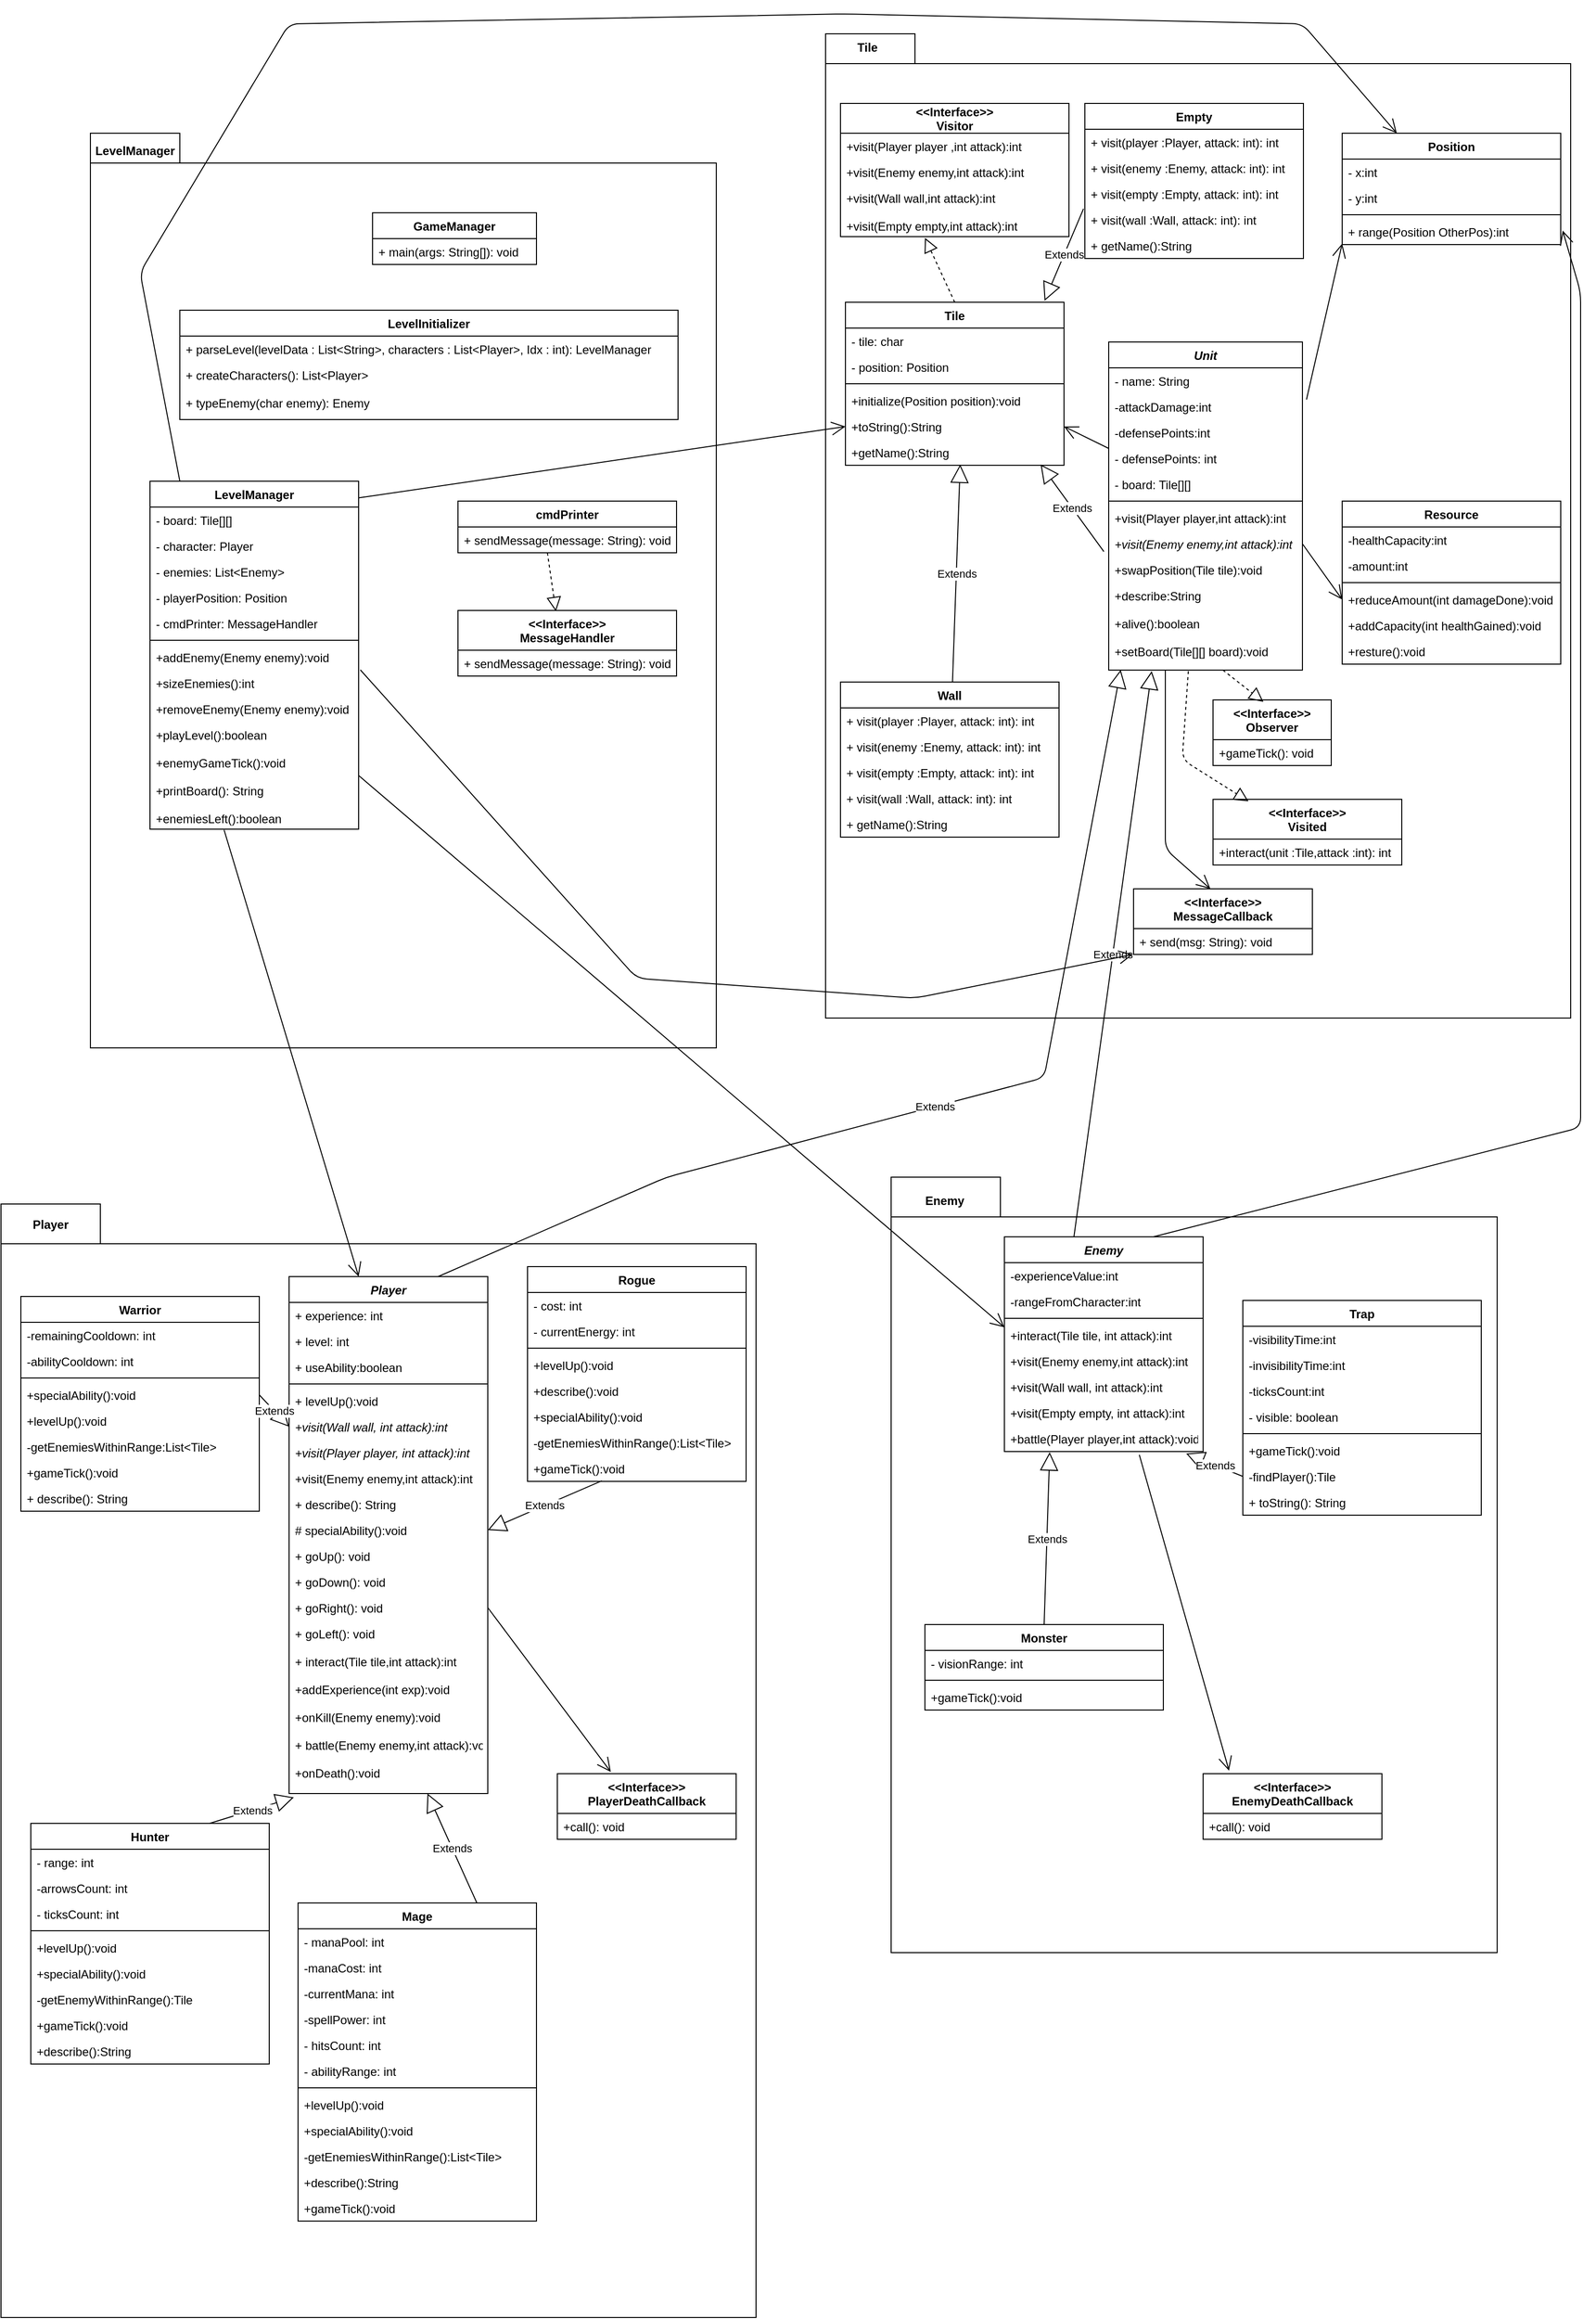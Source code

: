 <mxfile version="14.7.10" type="device"><diagram id="LuObjMOLvCu417VfqzI8" name="Page-1"><mxGraphModel dx="1698" dy="-244" grid="1" gridSize="10" guides="1" tooltips="1" connect="1" arrows="1" fold="1" page="1" pageScale="1" pageWidth="827" pageHeight="1169" math="0" shadow="0"><root><mxCell id="0"/><mxCell id="1" parent="0"/><mxCell id="Nca5VcU4Jityf-E-gLVB-4" value="" style="shape=folder;fontStyle=1;spacingTop=10;tabWidth=100;tabHeight=40;tabPosition=left;html=1;strokeWidth=1;" vertex="1" parent="1"><mxGeometry x="40" y="2387" width="760" height="1120" as="geometry"/></mxCell><mxCell id="Nca5VcU4Jityf-E-gLVB-6" value="Player" style="text;align=center;fontStyle=1;verticalAlign=middle;spacingLeft=3;spacingRight=3;strokeColor=none;rotatable=0;points=[[0,0.5],[1,0.5]];portConstraint=eastwest;" vertex="1" parent="1"><mxGeometry x="50" y="2394" width="80" height="26" as="geometry"/></mxCell><mxCell id="Nca5VcU4Jityf-E-gLVB-7" value="Player" style="swimlane;fontStyle=3;align=center;verticalAlign=top;childLayout=stackLayout;horizontal=1;startSize=26;horizontalStack=0;resizeParent=1;resizeParentMax=0;resizeLast=0;collapsible=1;marginBottom=0;strokeWidth=1;" vertex="1" parent="1"><mxGeometry x="330" y="2460" width="200" height="520" as="geometry"/></mxCell><mxCell id="Nca5VcU4Jityf-E-gLVB-8" value="+ experience: int" style="text;strokeColor=none;fillColor=none;align=left;verticalAlign=top;spacingLeft=4;spacingRight=4;overflow=hidden;rotatable=0;points=[[0,0.5],[1,0.5]];portConstraint=eastwest;" vertex="1" parent="Nca5VcU4Jityf-E-gLVB-7"><mxGeometry y="26" width="200" height="26" as="geometry"/></mxCell><mxCell id="Nca5VcU4Jityf-E-gLVB-9" value="+ level: int" style="text;strokeColor=none;fillColor=none;align=left;verticalAlign=top;spacingLeft=4;spacingRight=4;overflow=hidden;rotatable=0;points=[[0,0.5],[1,0.5]];portConstraint=eastwest;" vertex="1" parent="Nca5VcU4Jityf-E-gLVB-7"><mxGeometry y="52" width="200" height="26" as="geometry"/></mxCell><mxCell id="Nca5VcU4Jityf-E-gLVB-10" value="+ useAbility:boolean" style="text;strokeColor=none;fillColor=none;align=left;verticalAlign=top;spacingLeft=4;spacingRight=4;overflow=hidden;rotatable=0;points=[[0,0.5],[1,0.5]];portConstraint=eastwest;" vertex="1" parent="Nca5VcU4Jityf-E-gLVB-7"><mxGeometry y="78" width="200" height="26" as="geometry"/></mxCell><mxCell id="Nca5VcU4Jityf-E-gLVB-11" value="" style="line;strokeWidth=1;fillColor=none;align=left;verticalAlign=middle;spacingTop=-1;spacingLeft=3;spacingRight=3;rotatable=0;labelPosition=right;points=[];portConstraint=eastwest;" vertex="1" parent="Nca5VcU4Jityf-E-gLVB-7"><mxGeometry y="104" width="200" height="8" as="geometry"/></mxCell><mxCell id="Nca5VcU4Jityf-E-gLVB-12" value="+ levelUp():void" style="text;strokeColor=none;fillColor=none;align=left;verticalAlign=top;spacingLeft=4;spacingRight=4;overflow=hidden;rotatable=0;points=[[0,0.5],[1,0.5]];portConstraint=eastwest;" vertex="1" parent="Nca5VcU4Jityf-E-gLVB-7"><mxGeometry y="112" width="200" height="26" as="geometry"/></mxCell><mxCell id="Nca5VcU4Jityf-E-gLVB-13" value="+visit(Wall wall, int attack):int" style="text;strokeColor=none;fillColor=none;align=left;verticalAlign=top;spacingLeft=4;spacingRight=4;overflow=hidden;rotatable=0;points=[[0,0.5],[1,0.5]];portConstraint=eastwest;fontStyle=2" vertex="1" parent="Nca5VcU4Jityf-E-gLVB-7"><mxGeometry y="138" width="200" height="26" as="geometry"/></mxCell><mxCell id="Nca5VcU4Jityf-E-gLVB-14" value="+visit(Player player, int attack):int" style="text;strokeColor=none;fillColor=none;align=left;verticalAlign=top;spacingLeft=4;spacingRight=4;overflow=hidden;rotatable=0;points=[[0,0.5],[1,0.5]];portConstraint=eastwest;fontStyle=2" vertex="1" parent="Nca5VcU4Jityf-E-gLVB-7"><mxGeometry y="164" width="200" height="26" as="geometry"/></mxCell><mxCell id="Nca5VcU4Jityf-E-gLVB-15" value="+visit(Enemy enemy,int attack):int" style="text;strokeColor=none;fillColor=none;align=left;verticalAlign=top;spacingLeft=4;spacingRight=4;overflow=hidden;rotatable=0;points=[[0,0.5],[1,0.5]];portConstraint=eastwest;" vertex="1" parent="Nca5VcU4Jityf-E-gLVB-7"><mxGeometry y="190" width="200" height="26" as="geometry"/></mxCell><mxCell id="Nca5VcU4Jityf-E-gLVB-16" value="+ describe(): String" style="text;strokeColor=none;fillColor=none;align=left;verticalAlign=top;spacingLeft=4;spacingRight=4;overflow=hidden;rotatable=0;points=[[0,0.5],[1,0.5]];portConstraint=eastwest;" vertex="1" parent="Nca5VcU4Jityf-E-gLVB-7"><mxGeometry y="216" width="200" height="26" as="geometry"/></mxCell><mxCell id="Nca5VcU4Jityf-E-gLVB-17" value="# specialAbility():void&#10;" style="text;strokeColor=none;fillColor=none;align=left;verticalAlign=top;spacingLeft=4;spacingRight=4;overflow=hidden;rotatable=0;points=[[0,0.5],[1,0.5]];portConstraint=eastwest;" vertex="1" parent="Nca5VcU4Jityf-E-gLVB-7"><mxGeometry y="242" width="200" height="26" as="geometry"/></mxCell><mxCell id="Nca5VcU4Jityf-E-gLVB-18" value="+ goUp(): void" style="text;strokeColor=none;fillColor=none;align=left;verticalAlign=top;spacingLeft=4;spacingRight=4;overflow=hidden;rotatable=0;points=[[0,0.5],[1,0.5]];portConstraint=eastwest;" vertex="1" parent="Nca5VcU4Jityf-E-gLVB-7"><mxGeometry y="268" width="200" height="26" as="geometry"/></mxCell><mxCell id="Nca5VcU4Jityf-E-gLVB-19" value="+ goDown(): void" style="text;strokeColor=none;fillColor=none;align=left;verticalAlign=top;spacingLeft=4;spacingRight=4;overflow=hidden;rotatable=0;points=[[0,0.5],[1,0.5]];portConstraint=eastwest;" vertex="1" parent="Nca5VcU4Jityf-E-gLVB-7"><mxGeometry y="294" width="200" height="26" as="geometry"/></mxCell><mxCell id="Nca5VcU4Jityf-E-gLVB-20" value="+ goRight(): void" style="text;strokeColor=none;fillColor=none;align=left;verticalAlign=top;spacingLeft=4;spacingRight=4;overflow=hidden;rotatable=0;points=[[0,0.5],[1,0.5]];portConstraint=eastwest;" vertex="1" parent="Nca5VcU4Jityf-E-gLVB-7"><mxGeometry y="320" width="200" height="26" as="geometry"/></mxCell><mxCell id="Nca5VcU4Jityf-E-gLVB-21" value="+ goLeft(): void&#10;&#10;+ interact(Tile tile,int attack):int&#10;&#10;+addExperience(int exp):void&#10;&#10;+onKill(Enemy enemy):void&#10;&#10;+ battle(Enemy enemy,int attack):void&#10;&#10;+onDeath():void" style="text;strokeColor=none;fillColor=none;align=left;verticalAlign=top;spacingLeft=4;spacingRight=4;overflow=hidden;rotatable=0;points=[[0,0.5],[1,0.5]];portConstraint=eastwest;" vertex="1" parent="Nca5VcU4Jityf-E-gLVB-7"><mxGeometry y="346" width="200" height="174" as="geometry"/></mxCell><mxCell id="Nca5VcU4Jityf-E-gLVB-22" value="Warrior" style="swimlane;fontStyle=1;align=center;verticalAlign=top;childLayout=stackLayout;horizontal=1;startSize=26;horizontalStack=0;resizeParent=1;resizeParentMax=0;resizeLast=0;collapsible=1;marginBottom=0;strokeWidth=1;" vertex="1" parent="1"><mxGeometry x="60" y="2480" width="240" height="216" as="geometry"/></mxCell><mxCell id="Nca5VcU4Jityf-E-gLVB-23" value="-remainingCooldown: int" style="text;strokeColor=none;fillColor=none;align=left;verticalAlign=top;spacingLeft=4;spacingRight=4;overflow=hidden;rotatable=0;points=[[0,0.5],[1,0.5]];portConstraint=eastwest;" vertex="1" parent="Nca5VcU4Jityf-E-gLVB-22"><mxGeometry y="26" width="240" height="26" as="geometry"/></mxCell><mxCell id="Nca5VcU4Jityf-E-gLVB-24" value="-abilityCooldown: int" style="text;strokeColor=none;fillColor=none;align=left;verticalAlign=top;spacingLeft=4;spacingRight=4;overflow=hidden;rotatable=0;points=[[0,0.5],[1,0.5]];portConstraint=eastwest;" vertex="1" parent="Nca5VcU4Jityf-E-gLVB-22"><mxGeometry y="52" width="240" height="26" as="geometry"/></mxCell><mxCell id="Nca5VcU4Jityf-E-gLVB-25" value="" style="line;strokeWidth=1;fillColor=none;align=left;verticalAlign=middle;spacingTop=-1;spacingLeft=3;spacingRight=3;rotatable=0;labelPosition=right;points=[];portConstraint=eastwest;" vertex="1" parent="Nca5VcU4Jityf-E-gLVB-22"><mxGeometry y="78" width="240" height="8" as="geometry"/></mxCell><mxCell id="Nca5VcU4Jityf-E-gLVB-26" value="+specialAbility():void" style="text;strokeColor=none;fillColor=none;align=left;verticalAlign=top;spacingLeft=4;spacingRight=4;overflow=hidden;rotatable=0;points=[[0,0.5],[1,0.5]];portConstraint=eastwest;fontStyle=0" vertex="1" parent="Nca5VcU4Jityf-E-gLVB-22"><mxGeometry y="86" width="240" height="26" as="geometry"/></mxCell><mxCell id="Nca5VcU4Jityf-E-gLVB-27" value="+levelUp():void" style="text;strokeColor=none;fillColor=none;align=left;verticalAlign=top;spacingLeft=4;spacingRight=4;overflow=hidden;rotatable=0;points=[[0,0.5],[1,0.5]];portConstraint=eastwest;fontStyle=0" vertex="1" parent="Nca5VcU4Jityf-E-gLVB-22"><mxGeometry y="112" width="240" height="26" as="geometry"/></mxCell><mxCell id="Nca5VcU4Jityf-E-gLVB-28" value="-getEnemiesWithinRange:List&lt;Tile&gt;" style="text;strokeColor=none;fillColor=none;align=left;verticalAlign=top;spacingLeft=4;spacingRight=4;overflow=hidden;rotatable=0;points=[[0,0.5],[1,0.5]];portConstraint=eastwest;" vertex="1" parent="Nca5VcU4Jityf-E-gLVB-22"><mxGeometry y="138" width="240" height="26" as="geometry"/></mxCell><mxCell id="Nca5VcU4Jityf-E-gLVB-29" value="+gameTick():void" style="text;strokeColor=none;fillColor=none;align=left;verticalAlign=top;spacingLeft=4;spacingRight=4;overflow=hidden;rotatable=0;points=[[0,0.5],[1,0.5]];portConstraint=eastwest;" vertex="1" parent="Nca5VcU4Jityf-E-gLVB-22"><mxGeometry y="164" width="240" height="26" as="geometry"/></mxCell><mxCell id="Nca5VcU4Jityf-E-gLVB-30" value="+ describe(): String" style="text;strokeColor=none;fillColor=none;align=left;verticalAlign=top;spacingLeft=4;spacingRight=4;overflow=hidden;rotatable=0;points=[[0,0.5],[1,0.5]];portConstraint=eastwest;" vertex="1" parent="Nca5VcU4Jityf-E-gLVB-22"><mxGeometry y="190" width="240" height="26" as="geometry"/></mxCell><mxCell id="Nca5VcU4Jityf-E-gLVB-38" value="Rogue" style="swimlane;fontStyle=1;align=center;verticalAlign=top;childLayout=stackLayout;horizontal=1;startSize=26;horizontalStack=0;resizeParent=1;resizeParentMax=0;resizeLast=0;collapsible=1;marginBottom=0;strokeWidth=1;" vertex="1" parent="1"><mxGeometry x="570" y="2450" width="220" height="216" as="geometry"/></mxCell><mxCell id="Nca5VcU4Jityf-E-gLVB-39" value="- cost: int" style="text;strokeColor=none;fillColor=none;align=left;verticalAlign=top;spacingLeft=4;spacingRight=4;overflow=hidden;rotatable=0;points=[[0,0.5],[1,0.5]];portConstraint=eastwest;" vertex="1" parent="Nca5VcU4Jityf-E-gLVB-38"><mxGeometry y="26" width="220" height="26" as="geometry"/></mxCell><mxCell id="Nca5VcU4Jityf-E-gLVB-40" value="- currentEnergy: int" style="text;strokeColor=none;fillColor=none;align=left;verticalAlign=top;spacingLeft=4;spacingRight=4;overflow=hidden;rotatable=0;points=[[0,0.5],[1,0.5]];portConstraint=eastwest;" vertex="1" parent="Nca5VcU4Jityf-E-gLVB-38"><mxGeometry y="52" width="220" height="26" as="geometry"/></mxCell><mxCell id="Nca5VcU4Jityf-E-gLVB-41" value="" style="line;strokeWidth=1;fillColor=none;align=left;verticalAlign=middle;spacingTop=-1;spacingLeft=3;spacingRight=3;rotatable=0;labelPosition=right;points=[];portConstraint=eastwest;" vertex="1" parent="Nca5VcU4Jityf-E-gLVB-38"><mxGeometry y="78" width="220" height="8" as="geometry"/></mxCell><mxCell id="Nca5VcU4Jityf-E-gLVB-42" value="+levelUp():void" style="text;strokeColor=none;fillColor=none;align=left;verticalAlign=top;spacingLeft=4;spacingRight=4;overflow=hidden;rotatable=0;points=[[0,0.5],[1,0.5]];portConstraint=eastwest;fontStyle=0" vertex="1" parent="Nca5VcU4Jityf-E-gLVB-38"><mxGeometry y="86" width="220" height="26" as="geometry"/></mxCell><mxCell id="Nca5VcU4Jityf-E-gLVB-43" value="+describe():void" style="text;strokeColor=none;fillColor=none;align=left;verticalAlign=top;spacingLeft=4;spacingRight=4;overflow=hidden;rotatable=0;points=[[0,0.5],[1,0.5]];portConstraint=eastwest;fontStyle=0" vertex="1" parent="Nca5VcU4Jityf-E-gLVB-38"><mxGeometry y="112" width="220" height="26" as="geometry"/></mxCell><mxCell id="Nca5VcU4Jityf-E-gLVB-44" value="+specialAbility():void" style="text;strokeColor=none;fillColor=none;align=left;verticalAlign=top;spacingLeft=4;spacingRight=4;overflow=hidden;rotatable=0;points=[[0,0.5],[1,0.5]];portConstraint=eastwest;" vertex="1" parent="Nca5VcU4Jityf-E-gLVB-38"><mxGeometry y="138" width="220" height="26" as="geometry"/></mxCell><mxCell id="Nca5VcU4Jityf-E-gLVB-45" value="-getEnemiesWithinRange():List&lt;Tile&gt;" style="text;strokeColor=none;fillColor=none;align=left;verticalAlign=top;spacingLeft=4;spacingRight=4;overflow=hidden;rotatable=0;points=[[0,0.5],[1,0.5]];portConstraint=eastwest;" vertex="1" parent="Nca5VcU4Jityf-E-gLVB-38"><mxGeometry y="164" width="220" height="26" as="geometry"/></mxCell><mxCell id="Nca5VcU4Jityf-E-gLVB-46" value="+gameTick():void" style="text;strokeColor=none;fillColor=none;align=left;verticalAlign=top;spacingLeft=4;spacingRight=4;overflow=hidden;rotatable=0;points=[[0,0.5],[1,0.5]];portConstraint=eastwest;" vertex="1" parent="Nca5VcU4Jityf-E-gLVB-38"><mxGeometry y="190" width="220" height="26" as="geometry"/></mxCell><mxCell id="Nca5VcU4Jityf-E-gLVB-54" value="Mage" style="swimlane;fontStyle=1;align=center;verticalAlign=top;childLayout=stackLayout;horizontal=1;startSize=26;horizontalStack=0;resizeParent=1;resizeParentMax=0;resizeLast=0;collapsible=1;marginBottom=0;strokeWidth=1;" vertex="1" parent="1"><mxGeometry x="339" y="3090" width="240" height="320" as="geometry"/></mxCell><mxCell id="Nca5VcU4Jityf-E-gLVB-55" value="- manaPool: int" style="text;strokeColor=none;fillColor=none;align=left;verticalAlign=top;spacingLeft=4;spacingRight=4;overflow=hidden;rotatable=0;points=[[0,0.5],[1,0.5]];portConstraint=eastwest;" vertex="1" parent="Nca5VcU4Jityf-E-gLVB-54"><mxGeometry y="26" width="240" height="26" as="geometry"/></mxCell><mxCell id="Nca5VcU4Jityf-E-gLVB-56" value="-manaCost: int" style="text;strokeColor=none;fillColor=none;align=left;verticalAlign=top;spacingLeft=4;spacingRight=4;overflow=hidden;rotatable=0;points=[[0,0.5],[1,0.5]];portConstraint=eastwest;" vertex="1" parent="Nca5VcU4Jityf-E-gLVB-54"><mxGeometry y="52" width="240" height="26" as="geometry"/></mxCell><mxCell id="Nca5VcU4Jityf-E-gLVB-57" value="-currentMana: int" style="text;strokeColor=none;fillColor=none;align=left;verticalAlign=top;spacingLeft=4;spacingRight=4;overflow=hidden;rotatable=0;points=[[0,0.5],[1,0.5]];portConstraint=eastwest;" vertex="1" parent="Nca5VcU4Jityf-E-gLVB-54"><mxGeometry y="78" width="240" height="26" as="geometry"/></mxCell><mxCell id="Nca5VcU4Jityf-E-gLVB-58" value="-spellPower: int" style="text;strokeColor=none;fillColor=none;align=left;verticalAlign=top;spacingLeft=4;spacingRight=4;overflow=hidden;rotatable=0;points=[[0,0.5],[1,0.5]];portConstraint=eastwest;" vertex="1" parent="Nca5VcU4Jityf-E-gLVB-54"><mxGeometry y="104" width="240" height="26" as="geometry"/></mxCell><mxCell id="Nca5VcU4Jityf-E-gLVB-59" value="- hitsCount: int" style="text;strokeColor=none;fillColor=none;align=left;verticalAlign=top;spacingLeft=4;spacingRight=4;overflow=hidden;rotatable=0;points=[[0,0.5],[1,0.5]];portConstraint=eastwest;" vertex="1" parent="Nca5VcU4Jityf-E-gLVB-54"><mxGeometry y="130" width="240" height="26" as="geometry"/></mxCell><mxCell id="Nca5VcU4Jityf-E-gLVB-60" value="- abilityRange: int" style="text;strokeColor=none;fillColor=none;align=left;verticalAlign=top;spacingLeft=4;spacingRight=4;overflow=hidden;rotatable=0;points=[[0,0.5],[1,0.5]];portConstraint=eastwest;" vertex="1" parent="Nca5VcU4Jityf-E-gLVB-54"><mxGeometry y="156" width="240" height="26" as="geometry"/></mxCell><mxCell id="Nca5VcU4Jityf-E-gLVB-61" value="" style="line;strokeWidth=1;fillColor=none;align=left;verticalAlign=middle;spacingTop=-1;spacingLeft=3;spacingRight=3;rotatable=0;labelPosition=right;points=[];portConstraint=eastwest;" vertex="1" parent="Nca5VcU4Jityf-E-gLVB-54"><mxGeometry y="182" width="240" height="8" as="geometry"/></mxCell><mxCell id="Nca5VcU4Jityf-E-gLVB-62" value="+levelUp():void" style="text;strokeColor=none;fillColor=none;align=left;verticalAlign=top;spacingLeft=4;spacingRight=4;overflow=hidden;rotatable=0;points=[[0,0.5],[1,0.5]];portConstraint=eastwest;fontStyle=0" vertex="1" parent="Nca5VcU4Jityf-E-gLVB-54"><mxGeometry y="190" width="240" height="26" as="geometry"/></mxCell><mxCell id="Nca5VcU4Jityf-E-gLVB-63" value="+specialAbility():void" style="text;strokeColor=none;fillColor=none;align=left;verticalAlign=top;spacingLeft=4;spacingRight=4;overflow=hidden;rotatable=0;points=[[0,0.5],[1,0.5]];portConstraint=eastwest;fontStyle=0" vertex="1" parent="Nca5VcU4Jityf-E-gLVB-54"><mxGeometry y="216" width="240" height="26" as="geometry"/></mxCell><mxCell id="Nca5VcU4Jityf-E-gLVB-64" value="-getEnemiesWithinRange():List&lt;Tile&gt;" style="text;strokeColor=none;fillColor=none;align=left;verticalAlign=top;spacingLeft=4;spacingRight=4;overflow=hidden;rotatable=0;points=[[0,0.5],[1,0.5]];portConstraint=eastwest;" vertex="1" parent="Nca5VcU4Jityf-E-gLVB-54"><mxGeometry y="242" width="240" height="26" as="geometry"/></mxCell><mxCell id="Nca5VcU4Jityf-E-gLVB-65" value="+describe():String" style="text;strokeColor=none;fillColor=none;align=left;verticalAlign=top;spacingLeft=4;spacingRight=4;overflow=hidden;rotatable=0;points=[[0,0.5],[1,0.5]];portConstraint=eastwest;" vertex="1" parent="Nca5VcU4Jityf-E-gLVB-54"><mxGeometry y="268" width="240" height="26" as="geometry"/></mxCell><mxCell id="Nca5VcU4Jityf-E-gLVB-66" value="+gameTick():void" style="text;strokeColor=none;fillColor=none;align=left;verticalAlign=top;spacingLeft=4;spacingRight=4;overflow=hidden;rotatable=0;points=[[0,0.5],[1,0.5]];portConstraint=eastwest;" vertex="1" parent="Nca5VcU4Jityf-E-gLVB-54"><mxGeometry y="294" width="240" height="26" as="geometry"/></mxCell><mxCell id="Nca5VcU4Jityf-E-gLVB-74" value="Hunter" style="swimlane;fontStyle=1;align=center;verticalAlign=top;childLayout=stackLayout;horizontal=1;startSize=26;horizontalStack=0;resizeParent=1;resizeParentMax=0;resizeLast=0;collapsible=1;marginBottom=0;strokeWidth=1;" vertex="1" parent="1"><mxGeometry x="70" y="3010" width="240" height="242" as="geometry"/></mxCell><mxCell id="Nca5VcU4Jityf-E-gLVB-75" value="- range: int" style="text;strokeColor=none;fillColor=none;align=left;verticalAlign=top;spacingLeft=4;spacingRight=4;overflow=hidden;rotatable=0;points=[[0,0.5],[1,0.5]];portConstraint=eastwest;" vertex="1" parent="Nca5VcU4Jityf-E-gLVB-74"><mxGeometry y="26" width="240" height="26" as="geometry"/></mxCell><mxCell id="Nca5VcU4Jityf-E-gLVB-76" value="-arrowsCount: int" style="text;strokeColor=none;fillColor=none;align=left;verticalAlign=top;spacingLeft=4;spacingRight=4;overflow=hidden;rotatable=0;points=[[0,0.5],[1,0.5]];portConstraint=eastwest;" vertex="1" parent="Nca5VcU4Jityf-E-gLVB-74"><mxGeometry y="52" width="240" height="26" as="geometry"/></mxCell><mxCell id="Nca5VcU4Jityf-E-gLVB-77" value="- ticksCount: int" style="text;strokeColor=none;fillColor=none;align=left;verticalAlign=top;spacingLeft=4;spacingRight=4;overflow=hidden;rotatable=0;points=[[0,0.5],[1,0.5]];portConstraint=eastwest;" vertex="1" parent="Nca5VcU4Jityf-E-gLVB-74"><mxGeometry y="78" width="240" height="26" as="geometry"/></mxCell><mxCell id="Nca5VcU4Jityf-E-gLVB-78" value="" style="line;strokeWidth=1;fillColor=none;align=left;verticalAlign=middle;spacingTop=-1;spacingLeft=3;spacingRight=3;rotatable=0;labelPosition=right;points=[];portConstraint=eastwest;" vertex="1" parent="Nca5VcU4Jityf-E-gLVB-74"><mxGeometry y="104" width="240" height="8" as="geometry"/></mxCell><mxCell id="Nca5VcU4Jityf-E-gLVB-79" value="+levelUp():void" style="text;strokeColor=none;fillColor=none;align=left;verticalAlign=top;spacingLeft=4;spacingRight=4;overflow=hidden;rotatable=0;points=[[0,0.5],[1,0.5]];portConstraint=eastwest;fontStyle=0" vertex="1" parent="Nca5VcU4Jityf-E-gLVB-74"><mxGeometry y="112" width="240" height="26" as="geometry"/></mxCell><mxCell id="Nca5VcU4Jityf-E-gLVB-80" value="+specialAbility():void" style="text;strokeColor=none;fillColor=none;align=left;verticalAlign=top;spacingLeft=4;spacingRight=4;overflow=hidden;rotatable=0;points=[[0,0.5],[1,0.5]];portConstraint=eastwest;" vertex="1" parent="Nca5VcU4Jityf-E-gLVB-74"><mxGeometry y="138" width="240" height="26" as="geometry"/></mxCell><mxCell id="Nca5VcU4Jityf-E-gLVB-81" value="-getEnemyWithinRange():Tile" style="text;strokeColor=none;fillColor=none;align=left;verticalAlign=top;spacingLeft=4;spacingRight=4;overflow=hidden;rotatable=0;points=[[0,0.5],[1,0.5]];portConstraint=eastwest;" vertex="1" parent="Nca5VcU4Jityf-E-gLVB-74"><mxGeometry y="164" width="240" height="26" as="geometry"/></mxCell><mxCell id="Nca5VcU4Jityf-E-gLVB-82" value="+gameTick():void" style="text;strokeColor=none;fillColor=none;align=left;verticalAlign=top;spacingLeft=4;spacingRight=4;overflow=hidden;rotatable=0;points=[[0,0.5],[1,0.5]];portConstraint=eastwest;" vertex="1" parent="Nca5VcU4Jityf-E-gLVB-74"><mxGeometry y="190" width="240" height="26" as="geometry"/></mxCell><mxCell id="Nca5VcU4Jityf-E-gLVB-83" value="+describe():String" style="text;strokeColor=none;fillColor=none;align=left;verticalAlign=top;spacingLeft=4;spacingRight=4;overflow=hidden;rotatable=0;points=[[0,0.5],[1,0.5]];portConstraint=eastwest;fontStyle=0" vertex="1" parent="Nca5VcU4Jityf-E-gLVB-74"><mxGeometry y="216" width="240" height="26" as="geometry"/></mxCell><mxCell id="Nca5VcU4Jityf-E-gLVB-98" value="Extends" style="endArrow=block;endSize=16;endFill=0;html=1;exitX=1;exitY=0.5;exitDx=0;exitDy=0;entryX=0;entryY=0.5;entryDx=0;entryDy=0;" edge="1" parent="1" source="Nca5VcU4Jityf-E-gLVB-26" target="Nca5VcU4Jityf-E-gLVB-13"><mxGeometry width="160" relative="1" as="geometry"><mxPoint x="300.0" y="2709" as="sourcePoint"/><mxPoint x="630.1" y="2040.002" as="targetPoint"/><Array as="points"/></mxGeometry></mxCell><mxCell id="Nca5VcU4Jityf-E-gLVB-99" value="Extends" style="endArrow=block;endSize=16;endFill=0;html=1;exitX=0.75;exitY=0;exitDx=0;exitDy=0;" edge="1" parent="1" source="Nca5VcU4Jityf-E-gLVB-54" target="Nca5VcU4Jityf-E-gLVB-21"><mxGeometry width="160" relative="1" as="geometry"><mxPoint x="920" y="2220" as="sourcePoint"/><mxPoint x="840.0" y="2060.002" as="targetPoint"/><Array as="points"/></mxGeometry></mxCell><mxCell id="Nca5VcU4Jityf-E-gLVB-100" value="Extends" style="endArrow=block;endSize=16;endFill=0;html=1;entryX=1;entryY=0.5;entryDx=0;entryDy=0;exitX=0.34;exitY=0.979;exitDx=0;exitDy=0;exitPerimeter=0;" edge="1" parent="1" source="Nca5VcU4Jityf-E-gLVB-46" target="Nca5VcU4Jityf-E-gLVB-17"><mxGeometry width="160" relative="1" as="geometry"><mxPoint x="650" y="2670" as="sourcePoint"/><mxPoint x="789" y="2250" as="targetPoint"/><Array as="points"/></mxGeometry></mxCell><mxCell id="Nca5VcU4Jityf-E-gLVB-101" value="Extends" style="endArrow=block;endSize=16;endFill=0;html=1;exitX=0.75;exitY=0;exitDx=0;exitDy=0;entryX=0.024;entryY=1.022;entryDx=0;entryDy=0;entryPerimeter=0;" edge="1" parent="1" source="Nca5VcU4Jityf-E-gLVB-74" target="Nca5VcU4Jityf-E-gLVB-21"><mxGeometry width="160" relative="1" as="geometry"><mxPoint x="830" y="2380" as="sourcePoint"/><mxPoint x="360" y="2886" as="targetPoint"/><Array as="points"/></mxGeometry></mxCell><mxCell id="Nca5VcU4Jityf-E-gLVB-105" value="" style="shape=folder;fontStyle=1;spacingTop=10;tabWidth=110;tabHeight=40;tabPosition=left;html=1;strokeWidth=1;" vertex="1" parent="1"><mxGeometry x="936" y="2360" width="610" height="780" as="geometry"/></mxCell><mxCell id="Nca5VcU4Jityf-E-gLVB-106" value="Enemy" style="swimlane;fontStyle=3;align=center;verticalAlign=top;childLayout=stackLayout;horizontal=1;startSize=26;horizontalStack=0;resizeParent=1;resizeParentMax=0;resizeLast=0;collapsible=1;marginBottom=0;strokeWidth=1;" vertex="1" parent="1"><mxGeometry x="1050" y="2420" width="200" height="216" as="geometry"/></mxCell><mxCell id="Nca5VcU4Jityf-E-gLVB-107" value="-experienceValue:int" style="text;strokeColor=none;fillColor=none;align=left;verticalAlign=top;spacingLeft=4;spacingRight=4;overflow=hidden;rotatable=0;points=[[0,0.5],[1,0.5]];portConstraint=eastwest;" vertex="1" parent="Nca5VcU4Jityf-E-gLVB-106"><mxGeometry y="26" width="200" height="26" as="geometry"/></mxCell><mxCell id="Nca5VcU4Jityf-E-gLVB-108" value="-rangeFromCharacter:int" style="text;strokeColor=none;fillColor=none;align=left;verticalAlign=top;spacingLeft=4;spacingRight=4;overflow=hidden;rotatable=0;points=[[0,0.5],[1,0.5]];portConstraint=eastwest;" vertex="1" parent="Nca5VcU4Jityf-E-gLVB-106"><mxGeometry y="52" width="200" height="26" as="geometry"/></mxCell><mxCell id="Nca5VcU4Jityf-E-gLVB-111" value="" style="line;strokeWidth=1;fillColor=none;align=left;verticalAlign=middle;spacingTop=-1;spacingLeft=3;spacingRight=3;rotatable=0;labelPosition=right;points=[];portConstraint=eastwest;" vertex="1" parent="Nca5VcU4Jityf-E-gLVB-106"><mxGeometry y="78" width="200" height="8" as="geometry"/></mxCell><mxCell id="Nca5VcU4Jityf-E-gLVB-112" value="+interact(Tile tile, int attack):int" style="text;strokeColor=none;fillColor=none;align=left;verticalAlign=top;spacingLeft=4;spacingRight=4;overflow=hidden;rotatable=0;points=[[0,0.5],[1,0.5]];portConstraint=eastwest;" vertex="1" parent="Nca5VcU4Jityf-E-gLVB-106"><mxGeometry y="86" width="200" height="26" as="geometry"/></mxCell><mxCell id="Nca5VcU4Jityf-E-gLVB-113" value="+visit(Enemy enemy,int attack):int" style="text;strokeColor=none;fillColor=none;align=left;verticalAlign=top;spacingLeft=4;spacingRight=4;overflow=hidden;rotatable=0;points=[[0,0.5],[1,0.5]];portConstraint=eastwest;" vertex="1" parent="Nca5VcU4Jityf-E-gLVB-106"><mxGeometry y="112" width="200" height="26" as="geometry"/></mxCell><mxCell id="Nca5VcU4Jityf-E-gLVB-114" value="+visit(Wall wall, int attack):int" style="text;strokeColor=none;fillColor=none;align=left;verticalAlign=top;spacingLeft=4;spacingRight=4;overflow=hidden;rotatable=0;points=[[0,0.5],[1,0.5]];portConstraint=eastwest;" vertex="1" parent="Nca5VcU4Jityf-E-gLVB-106"><mxGeometry y="138" width="200" height="26" as="geometry"/></mxCell><mxCell id="Nca5VcU4Jityf-E-gLVB-115" value="+visit(Empty empty, int attack):int" style="text;strokeColor=none;fillColor=none;align=left;verticalAlign=top;spacingLeft=4;spacingRight=4;overflow=hidden;rotatable=0;points=[[0,0.5],[1,0.5]];portConstraint=eastwest;" vertex="1" parent="Nca5VcU4Jityf-E-gLVB-106"><mxGeometry y="164" width="200" height="26" as="geometry"/></mxCell><mxCell id="Nca5VcU4Jityf-E-gLVB-116" value="+battle(Player player,int attack):void" style="text;strokeColor=none;fillColor=none;align=left;verticalAlign=top;spacingLeft=4;spacingRight=4;overflow=hidden;rotatable=0;points=[[0,0.5],[1,0.5]];portConstraint=eastwest;" vertex="1" parent="Nca5VcU4Jityf-E-gLVB-106"><mxGeometry y="190" width="200" height="26" as="geometry"/></mxCell><mxCell id="Nca5VcU4Jityf-E-gLVB-118" value="Monster" style="swimlane;fontStyle=1;align=center;verticalAlign=top;childLayout=stackLayout;horizontal=1;startSize=26;horizontalStack=0;resizeParent=1;resizeParentMax=0;resizeLast=0;collapsible=1;marginBottom=0;strokeWidth=1;" vertex="1" parent="1"><mxGeometry x="970" y="2810" width="240" height="86" as="geometry"/></mxCell><mxCell id="Nca5VcU4Jityf-E-gLVB-119" value="- visionRange: int" style="text;strokeColor=none;fillColor=none;align=left;verticalAlign=top;spacingLeft=4;spacingRight=4;overflow=hidden;rotatable=0;points=[[0,0.5],[1,0.5]];portConstraint=eastwest;" vertex="1" parent="Nca5VcU4Jityf-E-gLVB-118"><mxGeometry y="26" width="240" height="26" as="geometry"/></mxCell><mxCell id="Nca5VcU4Jityf-E-gLVB-120" value="" style="line;strokeWidth=1;fillColor=none;align=left;verticalAlign=middle;spacingTop=-1;spacingLeft=3;spacingRight=3;rotatable=0;labelPosition=right;points=[];portConstraint=eastwest;" vertex="1" parent="Nca5VcU4Jityf-E-gLVB-118"><mxGeometry y="52" width="240" height="8" as="geometry"/></mxCell><mxCell id="Nca5VcU4Jityf-E-gLVB-121" value="+gameTick():void" style="text;strokeColor=none;fillColor=none;align=left;verticalAlign=top;spacingLeft=4;spacingRight=4;overflow=hidden;rotatable=0;points=[[0,0.5],[1,0.5]];portConstraint=eastwest;fontStyle=0" vertex="1" parent="Nca5VcU4Jityf-E-gLVB-118"><mxGeometry y="60" width="240" height="26" as="geometry"/></mxCell><mxCell id="Nca5VcU4Jityf-E-gLVB-130" value="Trap" style="swimlane;fontStyle=1;align=center;verticalAlign=top;childLayout=stackLayout;horizontal=1;startSize=26;horizontalStack=0;resizeParent=1;resizeParentMax=0;resizeLast=0;collapsible=1;marginBottom=0;strokeWidth=1;" vertex="1" parent="1"><mxGeometry x="1290" y="2484" width="240" height="216" as="geometry"/></mxCell><mxCell id="Nca5VcU4Jityf-E-gLVB-131" value="-visibilityTime:int" style="text;strokeColor=none;fillColor=none;align=left;verticalAlign=top;spacingLeft=4;spacingRight=4;overflow=hidden;rotatable=0;points=[[0,0.5],[1,0.5]];portConstraint=eastwest;" vertex="1" parent="Nca5VcU4Jityf-E-gLVB-130"><mxGeometry y="26" width="240" height="26" as="geometry"/></mxCell><mxCell id="Nca5VcU4Jityf-E-gLVB-132" value="-invisibilityTime:int" style="text;strokeColor=none;fillColor=none;align=left;verticalAlign=top;spacingLeft=4;spacingRight=4;overflow=hidden;rotatable=0;points=[[0,0.5],[1,0.5]];portConstraint=eastwest;" vertex="1" parent="Nca5VcU4Jityf-E-gLVB-130"><mxGeometry y="52" width="240" height="26" as="geometry"/></mxCell><mxCell id="Nca5VcU4Jityf-E-gLVB-133" value="-ticksCount:int" style="text;strokeColor=none;fillColor=none;align=left;verticalAlign=top;spacingLeft=4;spacingRight=4;overflow=hidden;rotatable=0;points=[[0,0.5],[1,0.5]];portConstraint=eastwest;" vertex="1" parent="Nca5VcU4Jityf-E-gLVB-130"><mxGeometry y="78" width="240" height="26" as="geometry"/></mxCell><mxCell id="Nca5VcU4Jityf-E-gLVB-134" value="- visible: boolean" style="text;strokeColor=none;fillColor=none;align=left;verticalAlign=top;spacingLeft=4;spacingRight=4;overflow=hidden;rotatable=0;points=[[0,0.5],[1,0.5]];portConstraint=eastwest;" vertex="1" parent="Nca5VcU4Jityf-E-gLVB-130"><mxGeometry y="104" width="240" height="26" as="geometry"/></mxCell><mxCell id="Nca5VcU4Jityf-E-gLVB-135" value="" style="line;strokeWidth=1;fillColor=none;align=left;verticalAlign=middle;spacingTop=-1;spacingLeft=3;spacingRight=3;rotatable=0;labelPosition=right;points=[];portConstraint=eastwest;" vertex="1" parent="Nca5VcU4Jityf-E-gLVB-130"><mxGeometry y="130" width="240" height="8" as="geometry"/></mxCell><mxCell id="Nca5VcU4Jityf-E-gLVB-136" value="+gameTick():void" style="text;strokeColor=none;fillColor=none;align=left;verticalAlign=top;spacingLeft=4;spacingRight=4;overflow=hidden;rotatable=0;points=[[0,0.5],[1,0.5]];portConstraint=eastwest;fontStyle=0" vertex="1" parent="Nca5VcU4Jityf-E-gLVB-130"><mxGeometry y="138" width="240" height="26" as="geometry"/></mxCell><mxCell id="Nca5VcU4Jityf-E-gLVB-137" value="-findPlayer():Tile" style="text;strokeColor=none;fillColor=none;align=left;verticalAlign=top;spacingLeft=4;spacingRight=4;overflow=hidden;rotatable=0;points=[[0,0.5],[1,0.5]];portConstraint=eastwest;" vertex="1" parent="Nca5VcU4Jityf-E-gLVB-130"><mxGeometry y="164" width="240" height="26" as="geometry"/></mxCell><mxCell id="Nca5VcU4Jityf-E-gLVB-138" value="+ toString(): String" style="text;strokeColor=none;fillColor=none;align=left;verticalAlign=top;spacingLeft=4;spacingRight=4;overflow=hidden;rotatable=0;points=[[0,0.5],[1,0.5]];portConstraint=eastwest;" vertex="1" parent="Nca5VcU4Jityf-E-gLVB-130"><mxGeometry y="190" width="240" height="26" as="geometry"/></mxCell><mxCell id="Nca5VcU4Jityf-E-gLVB-149" value="Enemy" style="text;align=center;fontStyle=1;verticalAlign=middle;spacingLeft=3;spacingRight=3;strokeColor=none;rotatable=0;points=[[0,0.5],[1,0.5]];portConstraint=eastwest;" vertex="1" parent="1"><mxGeometry x="950" y="2370" width="80" height="26" as="geometry"/></mxCell><mxCell id="Nca5VcU4Jityf-E-gLVB-150" value="Extends" style="endArrow=block;endSize=16;endFill=0;html=1;exitX=0.5;exitY=0;exitDx=0;exitDy=0;entryX=0.228;entryY=1.026;entryDx=0;entryDy=0;entryPerimeter=0;" edge="1" parent="1" source="Nca5VcU4Jityf-E-gLVB-118" target="Nca5VcU4Jityf-E-gLVB-116"><mxGeometry width="160" relative="1" as="geometry"><mxPoint x="1580" y="2269" as="sourcePoint"/><mxPoint x="1100" y="2630" as="targetPoint"/><Array as="points"/></mxGeometry></mxCell><mxCell id="Nca5VcU4Jityf-E-gLVB-151" value="Extends" style="endArrow=block;endSize=16;endFill=0;html=1;exitX=0;exitY=0.5;exitDx=0;exitDy=0;entryX=0.915;entryY=1.076;entryDx=0;entryDy=0;entryPerimeter=0;" edge="1" parent="1" source="Nca5VcU4Jityf-E-gLVB-137" target="Nca5VcU4Jityf-E-gLVB-116"><mxGeometry width="160" relative="1" as="geometry"><mxPoint x="1289.28" y="2728.912" as="sourcePoint"/><mxPoint x="1240" y="2630" as="targetPoint"/><Array as="points"/></mxGeometry></mxCell><mxCell id="Nca5VcU4Jityf-E-gLVB-156" value="" style="shape=folder;fontStyle=1;spacingTop=10;tabWidth=90;tabHeight=30;tabPosition=left;html=1;strokeWidth=1;" vertex="1" parent="1"><mxGeometry x="870" y="1210" width="750" height="990" as="geometry"/></mxCell><mxCell id="Nca5VcU4Jityf-E-gLVB-157" value="&lt;div style=&quot;text-align: center&quot;&gt;&lt;span&gt;&lt;font face=&quot;helvetica&quot;&gt;&lt;b&gt;Tile&lt;/b&gt;&lt;/font&gt;&lt;/span&gt;&lt;/div&gt;" style="text;whiteSpace=wrap;html=1;" vertex="1" parent="1"><mxGeometry x="900" y="1210" width="40" height="30" as="geometry"/></mxCell><mxCell id="Nca5VcU4Jityf-E-gLVB-158" value="Unit" style="swimlane;fontStyle=3;align=center;verticalAlign=top;childLayout=stackLayout;horizontal=1;startSize=26;horizontalStack=0;resizeParent=1;resizeParentMax=0;resizeLast=0;collapsible=1;marginBottom=0;strokeWidth=1;" vertex="1" parent="1"><mxGeometry x="1155" y="1520" width="195" height="330" as="geometry"/></mxCell><mxCell id="Nca5VcU4Jityf-E-gLVB-159" value="- name: String" style="text;strokeColor=none;fillColor=none;align=left;verticalAlign=top;spacingLeft=4;spacingRight=4;overflow=hidden;rotatable=0;points=[[0,0.5],[1,0.5]];portConstraint=eastwest;" vertex="1" parent="Nca5VcU4Jityf-E-gLVB-158"><mxGeometry y="26" width="195" height="26" as="geometry"/></mxCell><mxCell id="Nca5VcU4Jityf-E-gLVB-160" value="-attackDamage:int" style="text;strokeColor=none;fillColor=none;align=left;verticalAlign=top;spacingLeft=4;spacingRight=4;overflow=hidden;rotatable=0;points=[[0,0.5],[1,0.5]];portConstraint=eastwest;" vertex="1" parent="Nca5VcU4Jityf-E-gLVB-158"><mxGeometry y="52" width="195" height="26" as="geometry"/></mxCell><mxCell id="Nca5VcU4Jityf-E-gLVB-161" value="-defensePoints:int" style="text;strokeColor=none;fillColor=none;align=left;verticalAlign=top;spacingLeft=4;spacingRight=4;overflow=hidden;rotatable=0;points=[[0,0.5],[1,0.5]];portConstraint=eastwest;" vertex="1" parent="Nca5VcU4Jityf-E-gLVB-158"><mxGeometry y="78" width="195" height="26" as="geometry"/></mxCell><mxCell id="Nca5VcU4Jityf-E-gLVB-162" value="- defensePoints: int" style="text;strokeColor=none;fillColor=none;align=left;verticalAlign=top;spacingLeft=4;spacingRight=4;overflow=hidden;rotatable=0;points=[[0,0.5],[1,0.5]];portConstraint=eastwest;" vertex="1" parent="Nca5VcU4Jityf-E-gLVB-158"><mxGeometry y="104" width="195" height="26" as="geometry"/></mxCell><mxCell id="Nca5VcU4Jityf-E-gLVB-163" value="- board: Tile[][]" style="text;strokeColor=none;fillColor=none;align=left;verticalAlign=top;spacingLeft=4;spacingRight=4;overflow=hidden;rotatable=0;points=[[0,0.5],[1,0.5]];portConstraint=eastwest;" vertex="1" parent="Nca5VcU4Jityf-E-gLVB-158"><mxGeometry y="130" width="195" height="26" as="geometry"/></mxCell><mxCell id="Nca5VcU4Jityf-E-gLVB-164" value="" style="line;strokeWidth=1;fillColor=none;align=left;verticalAlign=middle;spacingTop=-1;spacingLeft=3;spacingRight=3;rotatable=0;labelPosition=right;points=[];portConstraint=eastwest;" vertex="1" parent="Nca5VcU4Jityf-E-gLVB-158"><mxGeometry y="156" width="195" height="8" as="geometry"/></mxCell><mxCell id="Nca5VcU4Jityf-E-gLVB-165" value="+visit(Player player,int attack):int" style="text;strokeColor=none;fillColor=none;align=left;verticalAlign=top;spacingLeft=4;spacingRight=4;overflow=hidden;rotatable=0;points=[[0,0.5],[1,0.5]];portConstraint=eastwest;" vertex="1" parent="Nca5VcU4Jityf-E-gLVB-158"><mxGeometry y="164" width="195" height="26" as="geometry"/></mxCell><mxCell id="Nca5VcU4Jityf-E-gLVB-166" value="+visit(Enemy enemy,int attack):int" style="text;strokeColor=none;fillColor=none;align=left;verticalAlign=top;spacingLeft=4;spacingRight=4;overflow=hidden;rotatable=0;points=[[0,0.5],[1,0.5]];portConstraint=eastwest;fontStyle=2" vertex="1" parent="Nca5VcU4Jityf-E-gLVB-158"><mxGeometry y="190" width="195" height="26" as="geometry"/></mxCell><mxCell id="Nca5VcU4Jityf-E-gLVB-167" value="+swapPosition(Tile tile):void" style="text;strokeColor=none;fillColor=none;align=left;verticalAlign=top;spacingLeft=4;spacingRight=4;overflow=hidden;rotatable=0;points=[[0,0.5],[1,0.5]];portConstraint=eastwest;" vertex="1" parent="Nca5VcU4Jityf-E-gLVB-158"><mxGeometry y="216" width="195" height="26" as="geometry"/></mxCell><mxCell id="Nca5VcU4Jityf-E-gLVB-168" value="+describe:String&#10;&#10;+alive():boolean&#10;&#10;+setBoard(Tile[][] board):void" style="text;strokeColor=none;fillColor=none;align=left;verticalAlign=top;spacingLeft=4;spacingRight=4;overflow=hidden;rotatable=0;points=[[0,0.5],[1,0.5]];portConstraint=eastwest;" vertex="1" parent="Nca5VcU4Jityf-E-gLVB-158"><mxGeometry y="242" width="195" height="88" as="geometry"/></mxCell><mxCell id="Nca5VcU4Jityf-E-gLVB-169" value="Tile" style="swimlane;fontStyle=1;align=center;verticalAlign=top;childLayout=stackLayout;horizontal=1;startSize=26;horizontalStack=0;resizeParent=1;resizeParentMax=0;resizeLast=0;collapsible=1;marginBottom=0;strokeWidth=1;" vertex="1" parent="1"><mxGeometry x="890" y="1480" width="220" height="164" as="geometry"/></mxCell><mxCell id="Nca5VcU4Jityf-E-gLVB-170" value="- tile: char" style="text;strokeColor=none;fillColor=none;align=left;verticalAlign=top;spacingLeft=4;spacingRight=4;overflow=hidden;rotatable=0;points=[[0,0.5],[1,0.5]];portConstraint=eastwest;" vertex="1" parent="Nca5VcU4Jityf-E-gLVB-169"><mxGeometry y="26" width="220" height="26" as="geometry"/></mxCell><mxCell id="Nca5VcU4Jityf-E-gLVB-171" value="- position: Position" style="text;strokeColor=none;fillColor=none;align=left;verticalAlign=top;spacingLeft=4;spacingRight=4;overflow=hidden;rotatable=0;points=[[0,0.5],[1,0.5]];portConstraint=eastwest;" vertex="1" parent="Nca5VcU4Jityf-E-gLVB-169"><mxGeometry y="52" width="220" height="26" as="geometry"/></mxCell><mxCell id="Nca5VcU4Jityf-E-gLVB-172" value="" style="line;strokeWidth=1;fillColor=none;align=left;verticalAlign=middle;spacingTop=-1;spacingLeft=3;spacingRight=3;rotatable=0;labelPosition=right;points=[];portConstraint=eastwest;" vertex="1" parent="Nca5VcU4Jityf-E-gLVB-169"><mxGeometry y="78" width="220" height="8" as="geometry"/></mxCell><mxCell id="Nca5VcU4Jityf-E-gLVB-173" value="+initialize(Position position):void" style="text;strokeColor=none;fillColor=none;align=left;verticalAlign=top;spacingLeft=4;spacingRight=4;overflow=hidden;rotatable=0;points=[[0,0.5],[1,0.5]];portConstraint=eastwest;" vertex="1" parent="Nca5VcU4Jityf-E-gLVB-169"><mxGeometry y="86" width="220" height="26" as="geometry"/></mxCell><mxCell id="Nca5VcU4Jityf-E-gLVB-174" value="+toString():String" style="text;strokeColor=none;fillColor=none;align=left;verticalAlign=top;spacingLeft=4;spacingRight=4;overflow=hidden;rotatable=0;points=[[0,0.5],[1,0.5]];portConstraint=eastwest;" vertex="1" parent="Nca5VcU4Jityf-E-gLVB-169"><mxGeometry y="112" width="220" height="26" as="geometry"/></mxCell><mxCell id="Nca5VcU4Jityf-E-gLVB-175" value="+getName():String" style="text;strokeColor=none;fillColor=none;align=left;verticalAlign=top;spacingLeft=4;spacingRight=4;overflow=hidden;rotatable=0;points=[[0,0.5],[1,0.5]];portConstraint=eastwest;" vertex="1" parent="Nca5VcU4Jityf-E-gLVB-169"><mxGeometry y="138" width="220" height="26" as="geometry"/></mxCell><mxCell id="Nca5VcU4Jityf-E-gLVB-182" value="Empty" style="swimlane;fontStyle=1;align=center;verticalAlign=top;childLayout=stackLayout;horizontal=1;startSize=26;horizontalStack=0;resizeParent=1;resizeParentMax=0;resizeLast=0;collapsible=1;marginBottom=0;strokeWidth=1;" vertex="1" parent="1"><mxGeometry x="1131" y="1280" width="220" height="156" as="geometry"/></mxCell><mxCell id="Nca5VcU4Jityf-E-gLVB-185" value="+ visit(player :Player, attack: int): int" style="text;strokeColor=none;fillColor=none;align=left;verticalAlign=top;spacingLeft=4;spacingRight=4;overflow=hidden;rotatable=0;points=[[0,0.5],[1,0.5]];portConstraint=eastwest;" vertex="1" parent="Nca5VcU4Jityf-E-gLVB-182"><mxGeometry y="26" width="220" height="26" as="geometry"/></mxCell><mxCell id="Nca5VcU4Jityf-E-gLVB-186" value="+ visit(enemy :Enemy, attack: int): int" style="text;strokeColor=none;fillColor=none;align=left;verticalAlign=top;spacingLeft=4;spacingRight=4;overflow=hidden;rotatable=0;points=[[0,0.5],[1,0.5]];portConstraint=eastwest;" vertex="1" parent="Nca5VcU4Jityf-E-gLVB-182"><mxGeometry y="52" width="220" height="26" as="geometry"/></mxCell><mxCell id="Nca5VcU4Jityf-E-gLVB-187" value="+ visit(empty :Empty, attack: int): int" style="text;strokeColor=none;fillColor=none;align=left;verticalAlign=top;spacingLeft=4;spacingRight=4;overflow=hidden;rotatable=0;points=[[0,0.5],[1,0.5]];portConstraint=eastwest;" vertex="1" parent="Nca5VcU4Jityf-E-gLVB-182"><mxGeometry y="78" width="220" height="26" as="geometry"/></mxCell><mxCell id="Nca5VcU4Jityf-E-gLVB-188" value="+ visit(wall :Wall, attack: int): int" style="text;strokeColor=none;fillColor=none;align=left;verticalAlign=top;spacingLeft=4;spacingRight=4;overflow=hidden;rotatable=0;points=[[0,0.5],[1,0.5]];portConstraint=eastwest;" vertex="1" parent="Nca5VcU4Jityf-E-gLVB-182"><mxGeometry y="104" width="220" height="26" as="geometry"/></mxCell><mxCell id="Nca5VcU4Jityf-E-gLVB-189" value="+ getName():String" style="text;strokeColor=none;fillColor=none;align=left;verticalAlign=top;spacingLeft=4;spacingRight=4;overflow=hidden;rotatable=0;points=[[0,0.5],[1,0.5]];portConstraint=eastwest;" vertex="1" parent="Nca5VcU4Jityf-E-gLVB-182"><mxGeometry y="130" width="220" height="26" as="geometry"/></mxCell><mxCell id="Nca5VcU4Jityf-E-gLVB-190" value="Wall" style="swimlane;fontStyle=1;align=center;verticalAlign=top;childLayout=stackLayout;horizontal=1;startSize=26;horizontalStack=0;resizeParent=1;resizeParentMax=0;resizeLast=0;collapsible=1;marginBottom=0;strokeWidth=1;" vertex="1" parent="1"><mxGeometry x="885" y="1862" width="220" height="156" as="geometry"/></mxCell><mxCell id="Nca5VcU4Jityf-E-gLVB-193" value="+ visit(player :Player, attack: int): int" style="text;strokeColor=none;fillColor=none;align=left;verticalAlign=top;spacingLeft=4;spacingRight=4;overflow=hidden;rotatable=0;points=[[0,0.5],[1,0.5]];portConstraint=eastwest;" vertex="1" parent="Nca5VcU4Jityf-E-gLVB-190"><mxGeometry y="26" width="220" height="26" as="geometry"/></mxCell><mxCell id="Nca5VcU4Jityf-E-gLVB-194" value="+ visit(enemy :Enemy, attack: int): int" style="text;strokeColor=none;fillColor=none;align=left;verticalAlign=top;spacingLeft=4;spacingRight=4;overflow=hidden;rotatable=0;points=[[0,0.5],[1,0.5]];portConstraint=eastwest;" vertex="1" parent="Nca5VcU4Jityf-E-gLVB-190"><mxGeometry y="52" width="220" height="26" as="geometry"/></mxCell><mxCell id="Nca5VcU4Jityf-E-gLVB-195" value="+ visit(empty :Empty, attack: int): int" style="text;strokeColor=none;fillColor=none;align=left;verticalAlign=top;spacingLeft=4;spacingRight=4;overflow=hidden;rotatable=0;points=[[0,0.5],[1,0.5]];portConstraint=eastwest;" vertex="1" parent="Nca5VcU4Jityf-E-gLVB-190"><mxGeometry y="78" width="220" height="26" as="geometry"/></mxCell><mxCell id="Nca5VcU4Jityf-E-gLVB-196" value="+ visit(wall :Wall, attack: int): int" style="text;strokeColor=none;fillColor=none;align=left;verticalAlign=top;spacingLeft=4;spacingRight=4;overflow=hidden;rotatable=0;points=[[0,0.5],[1,0.5]];portConstraint=eastwest;" vertex="1" parent="Nca5VcU4Jityf-E-gLVB-190"><mxGeometry y="104" width="220" height="26" as="geometry"/></mxCell><mxCell id="Nca5VcU4Jityf-E-gLVB-197" value="+ getName():String" style="text;strokeColor=none;fillColor=none;align=left;verticalAlign=top;spacingLeft=4;spacingRight=4;overflow=hidden;rotatable=0;points=[[0,0.5],[1,0.5]];portConstraint=eastwest;" vertex="1" parent="Nca5VcU4Jityf-E-gLVB-190"><mxGeometry y="130" width="220" height="26" as="geometry"/></mxCell><mxCell id="Nca5VcU4Jityf-E-gLVB-199" value="" style="shape=folder;fontStyle=1;spacingTop=10;tabWidth=90;tabHeight=30;tabPosition=left;html=1;strokeWidth=1;" vertex="1" parent="1"><mxGeometry x="130" y="1310" width="630" height="920" as="geometry"/></mxCell><mxCell id="Nca5VcU4Jityf-E-gLVB-200" value="LevelManager" style="text;align=center;fontStyle=1;verticalAlign=middle;spacingLeft=3;spacingRight=3;strokeColor=none;rotatable=0;points=[[0,0.5],[1,0.5]];portConstraint=eastwest;" vertex="1" parent="1"><mxGeometry x="130" y="1314" width="90" height="26" as="geometry"/></mxCell><mxCell id="Nca5VcU4Jityf-E-gLVB-201" value="LevelManager" style="swimlane;fontStyle=1;align=center;verticalAlign=top;childLayout=stackLayout;horizontal=1;startSize=26;horizontalStack=0;resizeParent=1;resizeParentMax=0;resizeLast=0;collapsible=1;marginBottom=0;strokeWidth=1;" vertex="1" parent="1"><mxGeometry x="190" y="1660" width="210" height="350" as="geometry"/></mxCell><mxCell id="Nca5VcU4Jityf-E-gLVB-202" value="- board: Tile[][]" style="text;strokeColor=none;fillColor=none;align=left;verticalAlign=top;spacingLeft=4;spacingRight=4;overflow=hidden;rotatable=0;points=[[0,0.5],[1,0.5]];portConstraint=eastwest;" vertex="1" parent="Nca5VcU4Jityf-E-gLVB-201"><mxGeometry y="26" width="210" height="26" as="geometry"/></mxCell><mxCell id="Nca5VcU4Jityf-E-gLVB-203" value="- character: Player" style="text;strokeColor=none;fillColor=none;align=left;verticalAlign=top;spacingLeft=4;spacingRight=4;overflow=hidden;rotatable=0;points=[[0,0.5],[1,0.5]];portConstraint=eastwest;" vertex="1" parent="Nca5VcU4Jityf-E-gLVB-201"><mxGeometry y="52" width="210" height="26" as="geometry"/></mxCell><mxCell id="Nca5VcU4Jityf-E-gLVB-204" value="- enemies: List&lt;Enemy&gt;" style="text;strokeColor=none;fillColor=none;align=left;verticalAlign=top;spacingLeft=4;spacingRight=4;overflow=hidden;rotatable=0;points=[[0,0.5],[1,0.5]];portConstraint=eastwest;" vertex="1" parent="Nca5VcU4Jityf-E-gLVB-201"><mxGeometry y="78" width="210" height="26" as="geometry"/></mxCell><mxCell id="Nca5VcU4Jityf-E-gLVB-205" value="- playerPosition: Position" style="text;strokeColor=none;fillColor=none;align=left;verticalAlign=top;spacingLeft=4;spacingRight=4;overflow=hidden;rotatable=0;points=[[0,0.5],[1,0.5]];portConstraint=eastwest;" vertex="1" parent="Nca5VcU4Jityf-E-gLVB-201"><mxGeometry y="104" width="210" height="26" as="geometry"/></mxCell><mxCell id="Nca5VcU4Jityf-E-gLVB-206" value="- cmdPrinter: MessageHandler" style="text;strokeColor=none;fillColor=none;align=left;verticalAlign=top;spacingLeft=4;spacingRight=4;overflow=hidden;rotatable=0;points=[[0,0.5],[1,0.5]];portConstraint=eastwest;" vertex="1" parent="Nca5VcU4Jityf-E-gLVB-201"><mxGeometry y="130" width="210" height="26" as="geometry"/></mxCell><mxCell id="Nca5VcU4Jityf-E-gLVB-207" value="" style="line;strokeWidth=1;fillColor=none;align=left;verticalAlign=middle;spacingTop=-1;spacingLeft=3;spacingRight=3;rotatable=0;labelPosition=right;points=[];portConstraint=eastwest;" vertex="1" parent="Nca5VcU4Jityf-E-gLVB-201"><mxGeometry y="156" width="210" height="8" as="geometry"/></mxCell><mxCell id="Nca5VcU4Jityf-E-gLVB-208" value="+addEnemy(Enemy enemy):void" style="text;strokeColor=none;fillColor=none;align=left;verticalAlign=top;spacingLeft=4;spacingRight=4;overflow=hidden;rotatable=0;points=[[0,0.5],[1,0.5]];portConstraint=eastwest;" vertex="1" parent="Nca5VcU4Jityf-E-gLVB-201"><mxGeometry y="164" width="210" height="26" as="geometry"/></mxCell><mxCell id="Nca5VcU4Jityf-E-gLVB-209" value="+sizeEnemies():int" style="text;strokeColor=none;fillColor=none;align=left;verticalAlign=top;spacingLeft=4;spacingRight=4;overflow=hidden;rotatable=0;points=[[0,0.5],[1,0.5]];portConstraint=eastwest;" vertex="1" parent="Nca5VcU4Jityf-E-gLVB-201"><mxGeometry y="190" width="210" height="26" as="geometry"/></mxCell><mxCell id="Nca5VcU4Jityf-E-gLVB-210" value="+removeEnemy(Enemy enemy):void" style="text;strokeColor=none;fillColor=none;align=left;verticalAlign=top;spacingLeft=4;spacingRight=4;overflow=hidden;rotatable=0;points=[[0,0.5],[1,0.5]];portConstraint=eastwest;" vertex="1" parent="Nca5VcU4Jityf-E-gLVB-201"><mxGeometry y="216" width="210" height="26" as="geometry"/></mxCell><mxCell id="Nca5VcU4Jityf-E-gLVB-211" value="+playLevel():boolean&#10;&#10;+enemyGameTick():void&#10;&#10;+printBoard(): String&#10;&#10;+enemiesLeft():boolean" style="text;strokeColor=none;fillColor=none;align=left;verticalAlign=top;spacingLeft=4;spacingRight=4;overflow=hidden;rotatable=0;points=[[0,0.5],[1,0.5]];portConstraint=eastwest;" vertex="1" parent="Nca5VcU4Jityf-E-gLVB-201"><mxGeometry y="242" width="210" height="108" as="geometry"/></mxCell><mxCell id="Nca5VcU4Jityf-E-gLVB-212" value="LevelInitializer" style="swimlane;fontStyle=1;align=center;verticalAlign=top;childLayout=stackLayout;horizontal=1;startSize=26;horizontalStack=0;resizeParent=1;resizeParentMax=0;resizeLast=0;collapsible=1;marginBottom=0;strokeWidth=1;" vertex="1" parent="1"><mxGeometry x="220" y="1488" width="501.5" height="110" as="geometry"/></mxCell><mxCell id="Nca5VcU4Jityf-E-gLVB-213" value="+ parseLevel(levelData : List&lt;String&gt;, characters : List&lt;Player&gt;, Idx : int): LevelManager" style="text;strokeColor=none;fillColor=none;align=left;verticalAlign=top;spacingLeft=4;spacingRight=4;overflow=hidden;rotatable=0;points=[[0,0.5],[1,0.5]];portConstraint=eastwest;" vertex="1" parent="Nca5VcU4Jityf-E-gLVB-212"><mxGeometry y="26" width="501.5" height="26" as="geometry"/></mxCell><mxCell id="Nca5VcU4Jityf-E-gLVB-214" value="+ createCharacters(): List&lt;Player&gt;&#10;&#10;+ typeEnemy(char enemy): Enemy" style="text;strokeColor=none;fillColor=none;align=left;verticalAlign=top;spacingLeft=4;spacingRight=4;overflow=hidden;rotatable=0;points=[[0,0.5],[1,0.5]];portConstraint=eastwest;" vertex="1" parent="Nca5VcU4Jityf-E-gLVB-212"><mxGeometry y="52" width="501.5" height="58" as="geometry"/></mxCell><mxCell id="Nca5VcU4Jityf-E-gLVB-215" value="&lt;&lt;Interface&gt;&gt;&#10;MessageHandler" style="swimlane;fontStyle=1;align=center;verticalAlign=top;childLayout=stackLayout;horizontal=1;startSize=40;horizontalStack=0;resizeParent=1;resizeParentMax=0;resizeLast=0;collapsible=1;marginBottom=0;strokeWidth=1;" vertex="1" parent="1"><mxGeometry x="500" y="1790" width="220" height="66" as="geometry"/></mxCell><mxCell id="Nca5VcU4Jityf-E-gLVB-216" value="+ sendMessage(message: String): void" style="text;strokeColor=none;fillColor=none;align=left;verticalAlign=top;spacingLeft=4;spacingRight=4;overflow=hidden;rotatable=0;points=[[0,0.5],[1,0.5]];portConstraint=eastwest;" vertex="1" parent="Nca5VcU4Jityf-E-gLVB-215"><mxGeometry y="40" width="220" height="26" as="geometry"/></mxCell><mxCell id="Nca5VcU4Jityf-E-gLVB-217" value="cmdPrinter" style="swimlane;fontStyle=1;align=center;verticalAlign=top;childLayout=stackLayout;horizontal=1;startSize=26;horizontalStack=0;resizeParent=1;resizeParentMax=0;resizeLast=0;collapsible=1;marginBottom=0;strokeWidth=1;" vertex="1" parent="1"><mxGeometry x="500" y="1680" width="220" height="52" as="geometry"/></mxCell><mxCell id="Nca5VcU4Jityf-E-gLVB-218" value="+ sendMessage(message: String): void" style="text;strokeColor=none;fillColor=none;align=left;verticalAlign=top;spacingLeft=4;spacingRight=4;overflow=hidden;rotatable=0;points=[[0,0.5],[1,0.5]];portConstraint=eastwest;" vertex="1" parent="Nca5VcU4Jityf-E-gLVB-217"><mxGeometry y="26" width="220" height="26" as="geometry"/></mxCell><mxCell id="Nca5VcU4Jityf-E-gLVB-219" value="GameManager" style="swimlane;fontStyle=1;align=center;verticalAlign=top;childLayout=stackLayout;horizontal=1;startSize=26;horizontalStack=0;resizeParent=1;resizeParentMax=0;resizeLast=0;collapsible=1;marginBottom=0;strokeWidth=1;" vertex="1" parent="1"><mxGeometry x="414" y="1390" width="165" height="52" as="geometry"/></mxCell><mxCell id="Nca5VcU4Jityf-E-gLVB-220" value="+ main(args: String[]): void" style="text;strokeColor=none;fillColor=none;align=left;verticalAlign=top;spacingLeft=4;spacingRight=4;overflow=hidden;rotatable=0;points=[[0,0.5],[1,0.5]];portConstraint=eastwest;" vertex="1" parent="Nca5VcU4Jityf-E-gLVB-219"><mxGeometry y="26" width="165" height="26" as="geometry"/></mxCell><mxCell id="Nca5VcU4Jityf-E-gLVB-224" value="&lt;&lt;Interface&gt;&gt;&#10;EnemyDeathCallback" style="swimlane;fontStyle=1;align=center;verticalAlign=top;childLayout=stackLayout;horizontal=1;startSize=40;horizontalStack=0;resizeParent=1;resizeParentMax=0;resizeLast=0;collapsible=1;marginBottom=0;strokeWidth=1;" vertex="1" parent="1"><mxGeometry x="1250" y="2960" width="180" height="66" as="geometry"/></mxCell><mxCell id="Nca5VcU4Jityf-E-gLVB-225" value="+call(): void" style="text;strokeColor=none;fillColor=none;align=left;verticalAlign=top;spacingLeft=4;spacingRight=4;overflow=hidden;rotatable=0;points=[[0,0.5],[1,0.5]];portConstraint=eastwest;" vertex="1" parent="Nca5VcU4Jityf-E-gLVB-224"><mxGeometry y="40" width="180" height="26" as="geometry"/></mxCell><mxCell id="Nca5VcU4Jityf-E-gLVB-226" value="&lt;&lt;Interface&gt;&gt;&#10;PlayerDeathCallback" style="swimlane;fontStyle=1;align=center;verticalAlign=top;childLayout=stackLayout;horizontal=1;startSize=40;horizontalStack=0;resizeParent=1;resizeParentMax=0;resizeLast=0;collapsible=1;marginBottom=0;strokeWidth=1;" vertex="1" parent="1"><mxGeometry x="600" y="2960" width="180" height="66" as="geometry"/></mxCell><mxCell id="Nca5VcU4Jityf-E-gLVB-227" value="+call(): void" style="text;strokeColor=none;fillColor=none;align=left;verticalAlign=top;spacingLeft=4;spacingRight=4;overflow=hidden;rotatable=0;points=[[0,0.5],[1,0.5]];portConstraint=eastwest;" vertex="1" parent="Nca5VcU4Jityf-E-gLVB-226"><mxGeometry y="40" width="180" height="26" as="geometry"/></mxCell><mxCell id="Nca5VcU4Jityf-E-gLVB-231" value="&lt;&lt;Interface&gt;&gt;&#10;Visited" style="swimlane;fontStyle=1;align=center;verticalAlign=top;childLayout=stackLayout;horizontal=1;startSize=40;horizontalStack=0;resizeParent=1;resizeParentMax=0;resizeLast=0;collapsible=1;marginBottom=0;strokeWidth=1;" vertex="1" parent="1"><mxGeometry x="1260" y="1980" width="190" height="66" as="geometry"/></mxCell><mxCell id="Nca5VcU4Jityf-E-gLVB-232" value="+interact(unit :Tile,attack :int): int" style="text;strokeColor=none;fillColor=none;align=left;verticalAlign=top;spacingLeft=4;spacingRight=4;overflow=hidden;rotatable=0;points=[[0,0.5],[1,0.5]];portConstraint=eastwest;" vertex="1" parent="Nca5VcU4Jityf-E-gLVB-231"><mxGeometry y="40" width="190" height="26" as="geometry"/></mxCell><mxCell id="Nca5VcU4Jityf-E-gLVB-233" value="&lt;&lt;Interface&gt;&gt;&#10;Observer" style="swimlane;fontStyle=1;align=center;verticalAlign=top;childLayout=stackLayout;horizontal=1;startSize=40;horizontalStack=0;resizeParent=1;resizeParentMax=0;resizeLast=0;collapsible=1;marginBottom=0;strokeWidth=1;" vertex="1" parent="1"><mxGeometry x="1260" y="1880" width="119" height="66" as="geometry"/></mxCell><mxCell id="Nca5VcU4Jityf-E-gLVB-234" value="+gameTick(): void" style="text;strokeColor=none;fillColor=none;align=left;verticalAlign=top;spacingLeft=4;spacingRight=4;overflow=hidden;rotatable=0;points=[[0,0.5],[1,0.5]];portConstraint=eastwest;" vertex="1" parent="Nca5VcU4Jityf-E-gLVB-233"><mxGeometry y="40" width="119" height="26" as="geometry"/></mxCell><mxCell id="Nca5VcU4Jityf-E-gLVB-235" value="&lt;&lt;Interface&gt;&gt;&#10;MessageCallback" style="swimlane;fontStyle=1;align=center;verticalAlign=top;childLayout=stackLayout;horizontal=1;startSize=40;horizontalStack=0;resizeParent=1;resizeParentMax=0;resizeLast=0;collapsible=1;marginBottom=0;strokeWidth=1;" vertex="1" parent="1"><mxGeometry x="1180" y="2070" width="180" height="66" as="geometry"/></mxCell><mxCell id="Nca5VcU4Jityf-E-gLVB-236" value="+ send(msg: String): void" style="text;strokeColor=none;fillColor=none;align=left;verticalAlign=top;spacingLeft=4;spacingRight=4;overflow=hidden;rotatable=0;points=[[0,0.5],[1,0.5]];portConstraint=eastwest;" vertex="1" parent="Nca5VcU4Jityf-E-gLVB-235"><mxGeometry y="40" width="180" height="26" as="geometry"/></mxCell><mxCell id="Nca5VcU4Jityf-E-gLVB-239" value="&lt;&lt;Interface&gt;&gt;&#10;Visitor" style="swimlane;fontStyle=1;childLayout=stackLayout;horizontal=1;startSize=30;fillColor=none;horizontalStack=0;resizeParent=1;resizeParentMax=0;resizeLast=0;collapsible=1;marginBottom=0;" vertex="1" parent="1"><mxGeometry x="885" y="1280" width="230" height="134" as="geometry"/></mxCell><mxCell id="Nca5VcU4Jityf-E-gLVB-240" value="+visit(Player player ,int attack):int" style="text;strokeColor=none;fillColor=none;align=left;verticalAlign=top;spacingLeft=4;spacingRight=4;overflow=hidden;rotatable=0;points=[[0,0.5],[1,0.5]];portConstraint=eastwest;" vertex="1" parent="Nca5VcU4Jityf-E-gLVB-239"><mxGeometry y="30" width="230" height="26" as="geometry"/></mxCell><mxCell id="Nca5VcU4Jityf-E-gLVB-241" value="+visit(Enemy enemy,int attack):int" style="text;strokeColor=none;fillColor=none;align=left;verticalAlign=top;spacingLeft=4;spacingRight=4;overflow=hidden;rotatable=0;points=[[0,0.5],[1,0.5]];portConstraint=eastwest;" vertex="1" parent="Nca5VcU4Jityf-E-gLVB-239"><mxGeometry y="56" width="230" height="26" as="geometry"/></mxCell><mxCell id="Nca5VcU4Jityf-E-gLVB-242" value="+visit(Wall wall,int attack):int&#10;&#10;+visit(Empty empty,int attack):int" style="text;strokeColor=none;fillColor=none;align=left;verticalAlign=top;spacingLeft=4;spacingRight=4;overflow=hidden;rotatable=0;points=[[0,0.5],[1,0.5]];portConstraint=eastwest;" vertex="1" parent="Nca5VcU4Jityf-E-gLVB-239"><mxGeometry y="82" width="230" height="52" as="geometry"/></mxCell><mxCell id="Nca5VcU4Jityf-E-gLVB-252" value="Position" style="swimlane;fontStyle=1;align=center;verticalAlign=top;childLayout=stackLayout;horizontal=1;startSize=26;horizontalStack=0;resizeParent=1;resizeParentMax=0;resizeLast=0;collapsible=1;marginBottom=0;strokeWidth=1;" vertex="1" parent="1"><mxGeometry x="1390" y="1310" width="220" height="112" as="geometry"/></mxCell><mxCell id="Nca5VcU4Jityf-E-gLVB-253" value="- x:int" style="text;strokeColor=none;fillColor=none;align=left;verticalAlign=top;spacingLeft=4;spacingRight=4;overflow=hidden;rotatable=0;points=[[0,0.5],[1,0.5]];portConstraint=eastwest;" vertex="1" parent="Nca5VcU4Jityf-E-gLVB-252"><mxGeometry y="26" width="220" height="26" as="geometry"/></mxCell><mxCell id="Nca5VcU4Jityf-E-gLVB-254" value="- y:int" style="text;strokeColor=none;fillColor=none;align=left;verticalAlign=top;spacingLeft=4;spacingRight=4;overflow=hidden;rotatable=0;points=[[0,0.5],[1,0.5]];portConstraint=eastwest;" vertex="1" parent="Nca5VcU4Jityf-E-gLVB-252"><mxGeometry y="52" width="220" height="26" as="geometry"/></mxCell><mxCell id="Nca5VcU4Jityf-E-gLVB-255" value="" style="line;strokeWidth=1;fillColor=none;align=left;verticalAlign=middle;spacingTop=-1;spacingLeft=3;spacingRight=3;rotatable=0;labelPosition=right;points=[];portConstraint=eastwest;" vertex="1" parent="Nca5VcU4Jityf-E-gLVB-252"><mxGeometry y="78" width="220" height="8" as="geometry"/></mxCell><mxCell id="Nca5VcU4Jityf-E-gLVB-256" value="+ range(Position OtherPos):int" style="text;strokeColor=none;fillColor=none;align=left;verticalAlign=top;spacingLeft=4;spacingRight=4;overflow=hidden;rotatable=0;points=[[0,0.5],[1,0.5]];portConstraint=eastwest;" vertex="1" parent="Nca5VcU4Jityf-E-gLVB-252"><mxGeometry y="86" width="220" height="26" as="geometry"/></mxCell><mxCell id="Nca5VcU4Jityf-E-gLVB-265" value="Resource" style="swimlane;fontStyle=1;align=center;verticalAlign=top;childLayout=stackLayout;horizontal=1;startSize=26;horizontalStack=0;resizeParent=1;resizeParentMax=0;resizeLast=0;collapsible=1;marginBottom=0;strokeWidth=1;" vertex="1" parent="1"><mxGeometry x="1390" y="1680" width="220" height="164" as="geometry"/></mxCell><mxCell id="Nca5VcU4Jityf-E-gLVB-266" value="-healthCapacity:int" style="text;strokeColor=none;fillColor=none;align=left;verticalAlign=top;spacingLeft=4;spacingRight=4;overflow=hidden;rotatable=0;points=[[0,0.5],[1,0.5]];portConstraint=eastwest;" vertex="1" parent="Nca5VcU4Jityf-E-gLVB-265"><mxGeometry y="26" width="220" height="26" as="geometry"/></mxCell><mxCell id="Nca5VcU4Jityf-E-gLVB-267" value="-amount:int" style="text;strokeColor=none;fillColor=none;align=left;verticalAlign=top;spacingLeft=4;spacingRight=4;overflow=hidden;rotatable=0;points=[[0,0.5],[1,0.5]];portConstraint=eastwest;" vertex="1" parent="Nca5VcU4Jityf-E-gLVB-265"><mxGeometry y="52" width="220" height="26" as="geometry"/></mxCell><mxCell id="Nca5VcU4Jityf-E-gLVB-268" value="" style="line;strokeWidth=1;fillColor=none;align=left;verticalAlign=middle;spacingTop=-1;spacingLeft=3;spacingRight=3;rotatable=0;labelPosition=right;points=[];portConstraint=eastwest;" vertex="1" parent="Nca5VcU4Jityf-E-gLVB-265"><mxGeometry y="78" width="220" height="8" as="geometry"/></mxCell><mxCell id="Nca5VcU4Jityf-E-gLVB-269" value="+reduceAmount(int damageDone):void" style="text;strokeColor=none;fillColor=none;align=left;verticalAlign=top;spacingLeft=4;spacingRight=4;overflow=hidden;rotatable=0;points=[[0,0.5],[1,0.5]];portConstraint=eastwest;" vertex="1" parent="Nca5VcU4Jityf-E-gLVB-265"><mxGeometry y="86" width="220" height="26" as="geometry"/></mxCell><mxCell id="Nca5VcU4Jityf-E-gLVB-270" value="+addCapacity(int healthGained):void" style="text;strokeColor=none;fillColor=none;align=left;verticalAlign=top;spacingLeft=4;spacingRight=4;overflow=hidden;rotatable=0;points=[[0,0.5],[1,0.5]];portConstraint=eastwest;" vertex="1" parent="Nca5VcU4Jityf-E-gLVB-265"><mxGeometry y="112" width="220" height="26" as="geometry"/></mxCell><mxCell id="Nca5VcU4Jityf-E-gLVB-271" value="+resture():void" style="text;strokeColor=none;fillColor=none;align=left;verticalAlign=top;spacingLeft=4;spacingRight=4;overflow=hidden;rotatable=0;points=[[0,0.5],[1,0.5]];portConstraint=eastwest;" vertex="1" parent="Nca5VcU4Jityf-E-gLVB-265"><mxGeometry y="138" width="220" height="26" as="geometry"/></mxCell><mxCell id="Nca5VcU4Jityf-E-gLVB-280" value="" style="endArrow=block;dashed=1;endFill=0;endSize=12;html=1;entryX=0.188;entryY=0.03;entryDx=0;entryDy=0;entryPerimeter=0;exitX=0.411;exitY=1.012;exitDx=0;exitDy=0;exitPerimeter=0;" edge="1" parent="1" source="Nca5VcU4Jityf-E-gLVB-168" target="Nca5VcU4Jityf-E-gLVB-231"><mxGeometry width="160" relative="1" as="geometry"><mxPoint x="1180" y="1810" as="sourcePoint"/><mxPoint x="1250" y="2054" as="targetPoint"/><Array as="points"><mxPoint x="1229" y="1940"/></Array></mxGeometry></mxCell><mxCell id="Nca5VcU4Jityf-E-gLVB-281" value="" style="endArrow=block;dashed=1;endFill=0;endSize=12;html=1;entryX=0.426;entryY=0.029;entryDx=0;entryDy=0;entryPerimeter=0;" edge="1" parent="1" target="Nca5VcU4Jityf-E-gLVB-233"><mxGeometry width="160" relative="1" as="geometry"><mxPoint x="1270" y="1850" as="sourcePoint"/><mxPoint x="1250" y="1840" as="targetPoint"/><Array as="points"/></mxGeometry></mxCell><mxCell id="Nca5VcU4Jityf-E-gLVB-282" value="Extends" style="endArrow=block;endSize=16;endFill=0;html=1;exitX=-0.025;exitY=-0.2;exitDx=0;exitDy=0;exitPerimeter=0;entryX=0.893;entryY=0.969;entryDx=0;entryDy=0;entryPerimeter=0;" edge="1" parent="1" source="Nca5VcU4Jityf-E-gLVB-167" target="Nca5VcU4Jityf-E-gLVB-175"><mxGeometry width="160" relative="1" as="geometry"><mxPoint x="1456.29" y="1680" as="sourcePoint"/><mxPoint x="1080" y="1648" as="targetPoint"/><Array as="points"/></mxGeometry></mxCell><mxCell id="Nca5VcU4Jityf-E-gLVB-283" value="Extends" style="endArrow=block;endSize=16;endFill=0;html=1;exitX=-0.006;exitY=0.076;exitDx=0;exitDy=0;exitPerimeter=0;entryX=0.911;entryY=-0.009;entryDx=0;entryDy=0;entryPerimeter=0;" edge="1" parent="1" source="Nca5VcU4Jityf-E-gLVB-188" target="Nca5VcU4Jityf-E-gLVB-169"><mxGeometry width="160" relative="1" as="geometry"><mxPoint x="1380" y="1738" as="sourcePoint"/><mxPoint x="1080" y="1480" as="targetPoint"/><Array as="points"/></mxGeometry></mxCell><mxCell id="Nca5VcU4Jityf-E-gLVB-284" value="Extends" style="endArrow=block;endSize=16;endFill=0;html=1;entryX=0.525;entryY=0.969;entryDx=0;entryDy=0;entryPerimeter=0;" edge="1" parent="1" source="Nca5VcU4Jityf-E-gLVB-190" target="Nca5VcU4Jityf-E-gLVB-175"><mxGeometry width="160" relative="1" as="geometry"><mxPoint x="1556.29" y="1820" as="sourcePoint"/><mxPoint x="1010" y="1640" as="targetPoint"/><Array as="points"/></mxGeometry></mxCell><mxCell id="Nca5VcU4Jityf-E-gLVB-288" value="" style="endArrow=block;dashed=1;endFill=0;endSize=12;html=1;entryX=0.37;entryY=1.025;entryDx=0;entryDy=0;entryPerimeter=0;exitX=0.5;exitY=0;exitDx=0;exitDy=0;" edge="1" parent="1" source="Nca5VcU4Jityf-E-gLVB-169" target="Nca5VcU4Jityf-E-gLVB-242"><mxGeometry width="160" relative="1" as="geometry"><mxPoint x="1520" y="1430" as="sourcePoint"/><mxPoint x="1625.0" y="1540" as="targetPoint"/><Array as="points"/></mxGeometry></mxCell><mxCell id="Nca5VcU4Jityf-E-gLVB-292" value="" style="endArrow=open;endFill=1;endSize=12;html=1;entryX=0.43;entryY=0.002;entryDx=0;entryDy=0;entryPerimeter=0;" edge="1" parent="1" target="Nca5VcU4Jityf-E-gLVB-235"><mxGeometry width="160" relative="1" as="geometry"><mxPoint x="1212" y="1850" as="sourcePoint"/><mxPoint x="1170" y="2140" as="targetPoint"/><Array as="points"><mxPoint x="1212" y="2030"/></Array></mxGeometry></mxCell><mxCell id="Nca5VcU4Jityf-E-gLVB-293" value="" style="endArrow=open;endFill=1;endSize=12;html=1;entryX=0;entryY=0.5;entryDx=0;entryDy=0;exitX=1;exitY=0.5;exitDx=0;exitDy=0;" edge="1" parent="1" source="Nca5VcU4Jityf-E-gLVB-166" target="Nca5VcU4Jityf-E-gLVB-269"><mxGeometry width="160" relative="1" as="geometry"><mxPoint x="1157.5" y="1710" as="sourcePoint"/><mxPoint x="1142.5" y="1960.003" as="targetPoint"/></mxGeometry></mxCell><mxCell id="Nca5VcU4Jityf-E-gLVB-294" value="" style="endArrow=open;endFill=1;endSize=12;html=1;entryX=0;entryY=0.5;entryDx=0;entryDy=0;exitX=1.021;exitY=0.225;exitDx=0;exitDy=0;exitPerimeter=0;" edge="1" parent="1" source="Nca5VcU4Jityf-E-gLVB-160"><mxGeometry width="160" relative="1" as="geometry"><mxPoint x="1379.28" y="1520.002" as="sourcePoint"/><mxPoint x="1390" y="1421" as="targetPoint"/></mxGeometry></mxCell><mxCell id="Nca5VcU4Jityf-E-gLVB-295" value="" style="endArrow=open;endFill=1;endSize=12;html=1;entryX=1;entryY=0.5;entryDx=0;entryDy=0;exitX=0.001;exitY=0.12;exitDx=0;exitDy=0;exitPerimeter=0;" edge="1" parent="1" source="Nca5VcU4Jityf-E-gLVB-162" target="Nca5VcU4Jityf-E-gLVB-174"><mxGeometry width="160" relative="1" as="geometry"><mxPoint x="1169.28" y="1744.342" as="sourcePoint"/><mxPoint x="1110" y="1657" as="targetPoint"/></mxGeometry></mxCell><mxCell id="Nca5VcU4Jityf-E-gLVB-298" value="Extends" style="endArrow=block;endSize=16;endFill=0;html=1;exitX=0.75;exitY=0;exitDx=0;exitDy=0;entryX=0.062;entryY=0.997;entryDx=0;entryDy=0;entryPerimeter=0;" edge="1" parent="1" source="Nca5VcU4Jityf-E-gLVB-7" target="Nca5VcU4Jityf-E-gLVB-168"><mxGeometry width="160" relative="1" as="geometry"><mxPoint x="440" y="2510" as="sourcePoint"/><mxPoint x="1150" y="1810" as="targetPoint"/><Array as="points"><mxPoint x="710" y="2360"/><mxPoint x="1090" y="2260"/></Array></mxGeometry></mxCell><mxCell id="Nca5VcU4Jityf-E-gLVB-299" value="Extends" style="endArrow=block;endSize=16;endFill=0;html=1;exitX=0.5;exitY=0;exitDx=0;exitDy=0;entryX=0.222;entryY=1.012;entryDx=0;entryDy=0;entryPerimeter=0;" edge="1" parent="1" target="Nca5VcU4Jityf-E-gLVB-168"><mxGeometry width="160" relative="1" as="geometry"><mxPoint x="1120" y="2420" as="sourcePoint"/><mxPoint x="1161" y="2323.246" as="targetPoint"/><Array as="points"/></mxGeometry></mxCell><mxCell id="Nca5VcU4Jityf-E-gLVB-300" value="" style="endArrow=block;dashed=1;endFill=0;endSize=12;html=1;exitX=1;exitY=0.5;exitDx=0;exitDy=0;entryX=0.448;entryY=0.014;entryDx=0;entryDy=0;entryPerimeter=0;" edge="1" parent="1" target="Nca5VcU4Jityf-E-gLVB-215"><mxGeometry width="160" relative="1" as="geometry"><mxPoint x="590" y="1732" as="sourcePoint"/><mxPoint x="674.0" y="1978" as="targetPoint"/><Array as="points"/></mxGeometry></mxCell><mxCell id="Nca5VcU4Jityf-E-gLVB-301" value="" style="endArrow=open;endFill=1;endSize=12;html=1;entryX=0;entryY=0.5;entryDx=0;entryDy=0;exitX=1;exitY=0.048;exitDx=0;exitDy=0;exitPerimeter=0;" edge="1" parent="1" source="Nca5VcU4Jityf-E-gLVB-201" target="Nca5VcU4Jityf-E-gLVB-174"><mxGeometry width="160" relative="1" as="geometry"><mxPoint x="370.0" y="1680" as="sourcePoint"/><mxPoint x="429.12" y="1657.34" as="targetPoint"/></mxGeometry></mxCell><mxCell id="Nca5VcU4Jityf-E-gLVB-302" value="" style="endArrow=open;endFill=1;endSize=12;html=1;exitX=1;exitY=0.5;exitDx=0;exitDy=0;entryX=0.25;entryY=0;entryDx=0;entryDy=0;" edge="1" parent="1" target="Nca5VcU4Jityf-E-gLVB-252"><mxGeometry width="160" relative="1" as="geometry"><mxPoint x="220.0" y="1660" as="sourcePoint"/><mxPoint x="1440" y="1200" as="targetPoint"/><Array as="points"><mxPoint x="180" y="1450"/><mxPoint x="330" y="1200"/><mxPoint x="890" y="1190"/><mxPoint x="1350" y="1200"/></Array></mxGeometry></mxCell><mxCell id="Nca5VcU4Jityf-E-gLVB-304" value="" style="endArrow=open;endFill=1;endSize=12;html=1;entryX=0;entryY=0.5;entryDx=0;entryDy=0;exitX=1;exitY=0.5;exitDx=0;exitDy=0;" edge="1" parent="1" source="Nca5VcU4Jityf-E-gLVB-211"><mxGeometry width="160" relative="1" as="geometry"><mxPoint x="290" y="1930" as="sourcePoint"/><mxPoint x="1050" y="2511" as="targetPoint"/></mxGeometry></mxCell><mxCell id="Nca5VcU4Jityf-E-gLVB-305" value="" style="endArrow=open;endFill=1;endSize=12;html=1;exitX=0.355;exitY=1.007;exitDx=0;exitDy=0;exitPerimeter=0;" edge="1" parent="1" source="Nca5VcU4Jityf-E-gLVB-211"><mxGeometry width="160" relative="1" as="geometry"><mxPoint x="424.0" y="1952.66" as="sourcePoint"/><mxPoint x="400" y="2460" as="targetPoint"/></mxGeometry></mxCell><mxCell id="Nca5VcU4Jityf-E-gLVB-306" value="" style="endArrow=open;endFill=1;endSize=12;html=1;exitX=1.008;exitY=-0.01;exitDx=0;exitDy=0;exitPerimeter=0;entryX=-0.004;entryY=1.001;entryDx=0;entryDy=0;entryPerimeter=0;" edge="1" parent="1" source="Nca5VcU4Jityf-E-gLVB-209" target="Nca5VcU4Jityf-E-gLVB-236"><mxGeometry width="160" relative="1" as="geometry"><mxPoint x="579.0" y="1914" as="sourcePoint"/><mxPoint x="1190" y="2140" as="targetPoint"/><Array as="points"><mxPoint x="680" y="2160"/><mxPoint x="960" y="2180"/></Array></mxGeometry></mxCell><mxCell id="Nca5VcU4Jityf-E-gLVB-307" value="" style="endArrow=open;endFill=1;endSize=12;html=1;exitX=1;exitY=0.5;exitDx=0;exitDy=0;entryX=0.299;entryY=-0.027;entryDx=0;entryDy=0;entryPerimeter=0;" edge="1" parent="1" source="Nca5VcU4Jityf-E-gLVB-20" target="Nca5VcU4Jityf-E-gLVB-226"><mxGeometry width="160" relative="1" as="geometry"><mxPoint x="530.0" y="2800.002" as="sourcePoint"/><mxPoint x="686.1" y="3381.82" as="targetPoint"/></mxGeometry></mxCell><mxCell id="Nca5VcU4Jityf-E-gLVB-308" value="" style="endArrow=open;endFill=1;endSize=12;html=1;exitX=0.75;exitY=0;exitDx=0;exitDy=0;entryX=1.009;entryY=0.997;entryDx=0;entryDy=0;entryPerimeter=0;" edge="1" parent="1" source="Nca5VcU4Jityf-E-gLVB-106"><mxGeometry width="160" relative="1" as="geometry"><mxPoint x="1260.0" y="2260" as="sourcePoint"/><mxPoint x="1611.98" y="1407.922" as="targetPoint"/><Array as="points"><mxPoint x="1630" y="2310"/><mxPoint x="1630" y="1470"/></Array></mxGeometry></mxCell><mxCell id="Nca5VcU4Jityf-E-gLVB-310" value="" style="endArrow=open;endFill=1;endSize=12;html=1;exitX=0.679;exitY=1.126;exitDx=0;exitDy=0;entryX=0.145;entryY=-0.046;entryDx=0;entryDy=0;entryPerimeter=0;exitPerimeter=0;" edge="1" parent="1" source="Nca5VcU4Jityf-E-gLVB-116" target="Nca5VcU4Jityf-E-gLVB-224"><mxGeometry width="160" relative="1" as="geometry"><mxPoint x="1187.2" y="2662.806" as="sourcePoint"/><mxPoint x="1323.82" y="2829.218" as="targetPoint"/></mxGeometry></mxCell></root></mxGraphModel></diagram></mxfile>